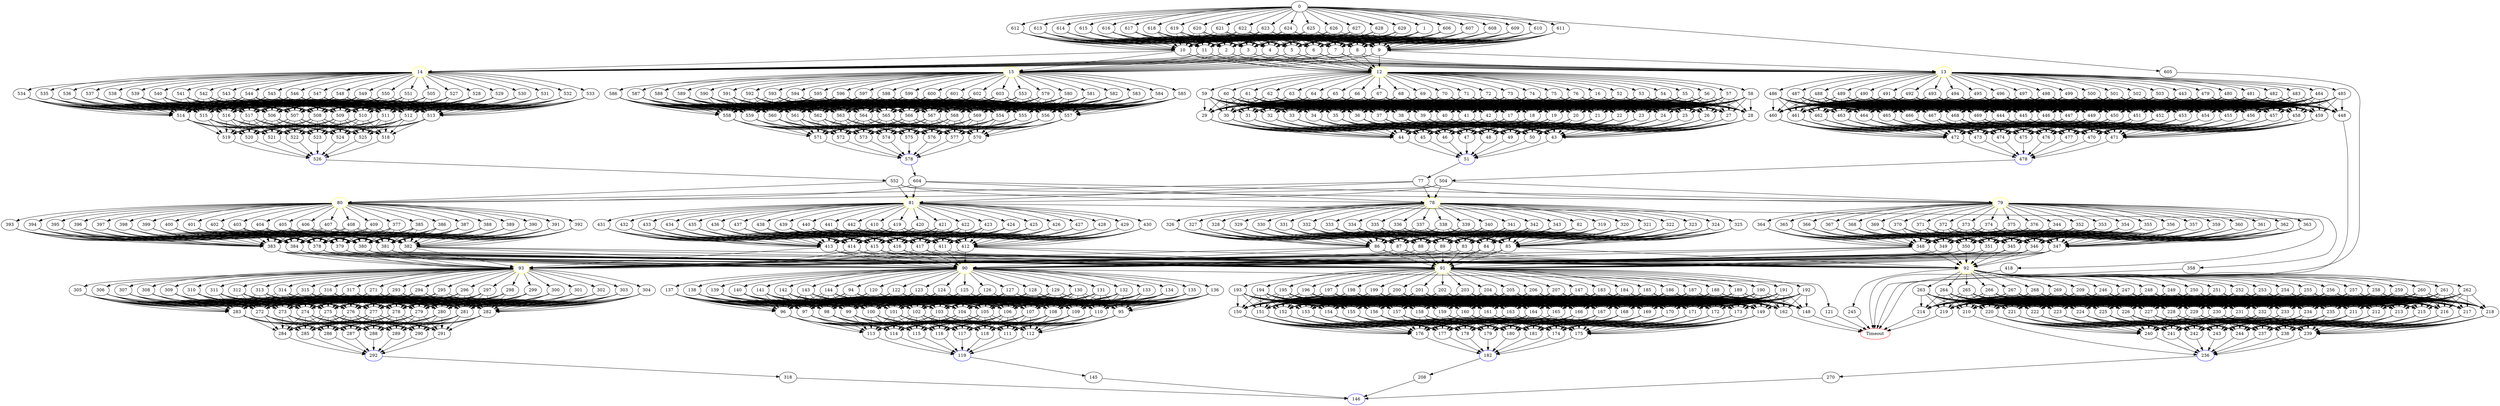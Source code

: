 digraph G {
	0 -> 1;
	0 -> 605;
	0 -> 606;
	0 -> 607;
	0 -> 608;
	0 -> 609;
	0 -> 610;
	0 -> 611;
	0 -> 612;
	0 -> 613;
	0 -> 614;
	0 -> 615;
	0 -> 616;
	0 -> 617;
	0 -> 618;
	0 -> 619;
	0 -> 620;
	0 -> 621;
	0 -> 622;
	0 -> 623;
	0 -> 624;
	0 -> 625;
	0 -> 626;
	0 -> 627;
	0 -> 628;
	0 -> 629;
	1 -> 2;
	1 -> 3;
	1 -> 4;
	1 -> 5;
	1 -> 6;
	1 -> 7;
	1 -> 8;
	1 -> 9;
	1 -> 10;
	1 -> 11;
	2 -> "12";
12 [color=yellow];
	2 -> "13";
13 [color=yellow];
	2 -> "14";
14 [color=yellow];
	2 -> "15";
15 [color=yellow];
	3 -> "12";
12 [color=yellow];
	3 -> "13";
13 [color=yellow];
	3 -> "14";
14 [color=yellow];
	3 -> "15";
15 [color=yellow];
	4 -> "12";
12 [color=yellow];
	4 -> "13";
13 [color=yellow];
	4 -> "14";
14 [color=yellow];
	4 -> "15";
15 [color=yellow];
	5 -> "12";
12 [color=yellow];
	5 -> "13";
13 [color=yellow];
	5 -> "14";
14 [color=yellow];
	5 -> "15";
15 [color=yellow];
	6 -> "12";
12 [color=yellow];
	6 -> "13";
13 [color=yellow];
	6 -> "14";
14 [color=yellow];
	6 -> "15";
15 [color=yellow];
	7 -> "12";
12 [color=yellow];
	7 -> "13";
13 [color=yellow];
	7 -> "14";
14 [color=yellow];
	7 -> "15";
15 [color=yellow];
	8 -> "12";
12 [color=yellow];
	8 -> "13";
13 [color=yellow];
	8 -> "14";
14 [color=yellow];
	8 -> "15";
15 [color=yellow];
	9 -> "12";
12 [color=yellow];
	9 -> "13";
13 [color=yellow];
	9 -> "14";
14 [color=yellow];
	9 -> "15";
15 [color=yellow];
	10 -> "12";
12 [color=yellow];
	10 -> "13";
13 [color=yellow];
	10 -> "14";
14 [color=yellow];
	10 -> "15";
15 [color=yellow];
	11 -> "12";
12 [color=yellow];
	11 -> "13";
13 [color=yellow];
	11 -> "14";
14 [color=yellow];
	11 -> "15";
15 [color=yellow];
	12 -> 16;
	12 -> 52;
	12 -> 53;
	12 -> 54;
	12 -> 55;
	12 -> 56;
	12 -> 57;
	12 -> 58;
	12 -> 59;
	12 -> 60;
	12 -> 61;
	12 -> 62;
	12 -> 63;
	12 -> 64;
	12 -> 65;
	12 -> 66;
	12 -> 67;
	12 -> 68;
	12 -> 69;
	12 -> 70;
	12 -> 71;
	12 -> 72;
	12 -> 73;
	12 -> 74;
	12 -> 75;
	12 -> 76;
	13 -> 443;
	13 -> 479;
	13 -> 480;
	13 -> 481;
	13 -> 482;
	13 -> 483;
	13 -> 484;
	13 -> 485;
	13 -> 486;
	13 -> 487;
	13 -> 488;
	13 -> 489;
	13 -> 490;
	13 -> 491;
	13 -> 492;
	13 -> 493;
	13 -> 494;
	13 -> 495;
	13 -> 496;
	13 -> 497;
	13 -> 498;
	13 -> 499;
	13 -> 500;
	13 -> 501;
	13 -> 502;
	13 -> 503;
	14 -> 505;
	14 -> 527;
	14 -> 528;
	14 -> 529;
	14 -> 530;
	14 -> 531;
	14 -> 532;
	14 -> 533;
	14 -> 534;
	14 -> 535;
	14 -> 536;
	14 -> 537;
	14 -> 538;
	14 -> 539;
	14 -> 540;
	14 -> 541;
	14 -> 542;
	14 -> 543;
	14 -> 544;
	14 -> 545;
	14 -> 546;
	14 -> 547;
	14 -> 548;
	14 -> 549;
	14 -> 550;
	14 -> 551;
	15 -> 553;
	15 -> 579;
	15 -> 580;
	15 -> 581;
	15 -> 582;
	15 -> 583;
	15 -> 584;
	15 -> 585;
	15 -> 586;
	15 -> 587;
	15 -> 588;
	15 -> 589;
	15 -> 590;
	15 -> 591;
	15 -> 592;
	15 -> 593;
	15 -> 594;
	15 -> 595;
	15 -> 596;
	15 -> 597;
	15 -> 598;
	15 -> 599;
	15 -> 600;
	15 -> 601;
	15 -> 602;
	15 -> 603;
	16 -> 17;
	16 -> 18;
	16 -> 19;
	16 -> 20;
	16 -> 21;
	16 -> 22;
	16 -> 23;
	16 -> 24;
	16 -> 25;
	16 -> 26;
	16 -> 27;
	16 -> 28;
	16 -> 29;
	16 -> 30;
	16 -> 31;
	16 -> 32;
	16 -> 33;
	16 -> 34;
	16 -> 35;
	16 -> 36;
	16 -> 37;
	16 -> 38;
	16 -> 39;
	16 -> 40;
	16 -> 41;
	16 -> 42;
	17 -> 43;
	17 -> 44;
	17 -> 45;
	17 -> 46;
	17 -> 47;
	17 -> 48;
	17 -> 49;
	17 -> 50;
	18 -> 43;
	18 -> 44;
	18 -> 45;
	18 -> 46;
	18 -> 47;
	18 -> 48;
	18 -> 49;
	18 -> 50;
	19 -> 43;
	19 -> 44;
	19 -> 45;
	19 -> 46;
	19 -> 47;
	19 -> 48;
	19 -> 49;
	19 -> 50;
	20 -> 43;
	20 -> 44;
	20 -> 45;
	20 -> 46;
	20 -> 47;
	20 -> 48;
	20 -> 49;
	20 -> 50;
	21 -> 43;
	21 -> 44;
	21 -> 45;
	21 -> 46;
	21 -> 47;
	21 -> 48;
	21 -> 49;
	21 -> 50;
	22 -> 43;
	22 -> 44;
	22 -> 45;
	22 -> 46;
	22 -> 47;
	22 -> 48;
	22 -> 49;
	22 -> 50;
	23 -> 43;
	23 -> 44;
	23 -> 45;
	23 -> 46;
	23 -> 47;
	23 -> 48;
	23 -> 49;
	23 -> 50;
	24 -> 43;
	24 -> 44;
	24 -> 45;
	24 -> 46;
	24 -> 47;
	24 -> 48;
	24 -> 49;
	24 -> 50;
	25 -> 43;
	25 -> 44;
	25 -> 45;
	25 -> 46;
	25 -> 47;
	25 -> 48;
	25 -> 49;
	25 -> 50;
	26 -> 43;
	26 -> 44;
	26 -> 45;
	26 -> 46;
	26 -> 47;
	26 -> 48;
	26 -> 49;
	26 -> 50;
	27 -> 43;
	27 -> 44;
	27 -> 45;
	27 -> 46;
	27 -> 47;
	27 -> 48;
	27 -> 49;
	27 -> 50;
	28 -> 43;
	28 -> 44;
	28 -> 45;
	28 -> 46;
	28 -> 47;
	28 -> 48;
	28 -> 49;
	28 -> 50;
	29 -> 43;
	29 -> 44;
	29 -> 45;
	29 -> 46;
	29 -> 47;
	29 -> 48;
	29 -> 49;
	29 -> 50;
	30 -> 43;
	30 -> 44;
	30 -> 45;
	30 -> 46;
	30 -> 47;
	30 -> 48;
	30 -> 49;
	30 -> 50;
	31 -> 43;
	31 -> 44;
	31 -> 45;
	31 -> 46;
	31 -> 47;
	31 -> 48;
	31 -> 49;
	31 -> 50;
	32 -> 43;
	32 -> 44;
	32 -> 45;
	32 -> 46;
	32 -> 47;
	32 -> 48;
	32 -> 49;
	32 -> 50;
	33 -> 43;
	33 -> 44;
	33 -> 45;
	33 -> 46;
	33 -> 47;
	33 -> 48;
	33 -> 49;
	33 -> 50;
	34 -> 43;
	34 -> 44;
	34 -> 45;
	34 -> 46;
	34 -> 47;
	34 -> 48;
	34 -> 49;
	34 -> 50;
	35 -> 43;
	35 -> 44;
	35 -> 45;
	35 -> 46;
	35 -> 47;
	35 -> 48;
	35 -> 49;
	35 -> 50;
	36 -> 43;
	36 -> 44;
	36 -> 45;
	36 -> 46;
	36 -> 47;
	36 -> 48;
	36 -> 49;
	36 -> 50;
	37 -> 43;
	37 -> 44;
	37 -> 45;
	37 -> 46;
	37 -> 47;
	37 -> 48;
	37 -> 49;
	37 -> 50;
	38 -> 43;
	38 -> 44;
	38 -> 45;
	38 -> 46;
	38 -> 47;
	38 -> 48;
	38 -> 49;
	38 -> 50;
	39 -> 43;
	39 -> 44;
	39 -> 45;
	39 -> 46;
	39 -> 47;
	39 -> 48;
	39 -> 49;
	39 -> 50;
	40 -> 43;
	40 -> 44;
	40 -> 45;
	40 -> 46;
	40 -> 47;
	40 -> 48;
	40 -> 49;
	40 -> 50;
	41 -> 43;
	41 -> 44;
	41 -> 45;
	41 -> 46;
	41 -> 47;
	41 -> 48;
	41 -> 49;
	41 -> 50;
	42 -> 43;
	42 -> 44;
	42 -> 45;
	42 -> 46;
	42 -> 47;
	42 -> 48;
	42 -> 49;
	42 -> 50;
	43 -> "51";
51 [color=blue];
	44 -> "51";
51 [color=blue];
	45 -> "51";
51 [color=blue];
	46 -> "51";
51 [color=blue];
	47 -> "51";
51 [color=blue];
	48 -> "51";
51 [color=blue];
	49 -> "51";
51 [color=blue];
	50 -> "51";
51 [color=blue];
	51 -> 77;
	52 -> 17;
	52 -> 18;
	52 -> 19;
	52 -> 20;
	52 -> 21;
	52 -> 22;
	52 -> 23;
	52 -> 24;
	52 -> 25;
	52 -> 26;
	52 -> 27;
	52 -> 28;
	52 -> 29;
	52 -> 30;
	52 -> 31;
	52 -> 32;
	52 -> 33;
	52 -> 34;
	52 -> 35;
	52 -> 36;
	52 -> 37;
	52 -> 38;
	52 -> 39;
	52 -> 40;
	52 -> 41;
	52 -> 42;
	53 -> 17;
	53 -> 18;
	53 -> 19;
	53 -> 20;
	53 -> 21;
	53 -> 22;
	53 -> 23;
	53 -> 24;
	53 -> 25;
	53 -> 26;
	53 -> 27;
	53 -> 28;
	53 -> 29;
	53 -> 30;
	53 -> 31;
	53 -> 32;
	53 -> 33;
	53 -> 34;
	53 -> 35;
	53 -> 36;
	53 -> 37;
	53 -> 38;
	53 -> 39;
	53 -> 40;
	53 -> 41;
	53 -> 42;
	54 -> 17;
	54 -> 18;
	54 -> 19;
	54 -> 20;
	54 -> 21;
	54 -> 22;
	54 -> 23;
	54 -> 24;
	54 -> 25;
	54 -> 26;
	54 -> 27;
	54 -> 28;
	54 -> 29;
	54 -> 30;
	54 -> 31;
	54 -> 32;
	54 -> 33;
	54 -> 34;
	54 -> 35;
	54 -> 36;
	54 -> 37;
	54 -> 38;
	54 -> 39;
	54 -> 40;
	54 -> 41;
	54 -> 42;
	55 -> 17;
	55 -> 18;
	55 -> 19;
	55 -> 20;
	55 -> 21;
	55 -> 22;
	55 -> 23;
	55 -> 24;
	55 -> 25;
	55 -> 26;
	55 -> 27;
	55 -> 28;
	55 -> 29;
	55 -> 30;
	55 -> 31;
	55 -> 32;
	55 -> 33;
	55 -> 34;
	55 -> 35;
	55 -> 36;
	55 -> 37;
	55 -> 38;
	55 -> 39;
	55 -> 40;
	55 -> 41;
	55 -> 42;
	56 -> 17;
	56 -> 18;
	56 -> 19;
	56 -> 20;
	56 -> 21;
	56 -> 22;
	56 -> 23;
	56 -> 24;
	56 -> 25;
	56 -> 26;
	56 -> 27;
	56 -> 28;
	56 -> 29;
	56 -> 30;
	56 -> 31;
	56 -> 32;
	56 -> 33;
	56 -> 34;
	56 -> 35;
	56 -> 36;
	56 -> 37;
	56 -> 38;
	56 -> 39;
	56 -> 40;
	56 -> 41;
	56 -> 42;
	57 -> 17;
	57 -> 18;
	57 -> 19;
	57 -> 20;
	57 -> 21;
	57 -> 22;
	57 -> 23;
	57 -> 24;
	57 -> 25;
	57 -> 26;
	57 -> 27;
	57 -> 28;
	57 -> 29;
	57 -> 30;
	57 -> 31;
	57 -> 32;
	57 -> 33;
	57 -> 34;
	57 -> 35;
	57 -> 36;
	57 -> 37;
	57 -> 38;
	57 -> 39;
	57 -> 40;
	57 -> 41;
	57 -> 42;
	58 -> 17;
	58 -> 18;
	58 -> 19;
	58 -> 20;
	58 -> 21;
	58 -> 22;
	58 -> 23;
	58 -> 24;
	58 -> 25;
	58 -> 26;
	58 -> 27;
	58 -> 28;
	58 -> 29;
	58 -> 30;
	58 -> 31;
	58 -> 32;
	58 -> 33;
	58 -> 34;
	58 -> 35;
	58 -> 36;
	58 -> 37;
	58 -> 38;
	58 -> 39;
	58 -> 40;
	58 -> 41;
	58 -> 42;
	59 -> 17;
	59 -> 18;
	59 -> 19;
	59 -> 20;
	59 -> 21;
	59 -> 22;
	59 -> 23;
	59 -> 24;
	59 -> 25;
	59 -> 26;
	59 -> 27;
	59 -> 28;
	59 -> 29;
	59 -> 30;
	59 -> 31;
	59 -> 32;
	59 -> 33;
	59 -> 34;
	59 -> 35;
	59 -> 36;
	59 -> 37;
	59 -> 38;
	59 -> 39;
	59 -> 40;
	59 -> 41;
	59 -> 42;
	60 -> 17;
	60 -> 18;
	60 -> 19;
	60 -> 20;
	60 -> 21;
	60 -> 22;
	60 -> 23;
	60 -> 24;
	60 -> 25;
	60 -> 26;
	60 -> 27;
	60 -> 28;
	60 -> 29;
	60 -> 30;
	60 -> 31;
	60 -> 32;
	60 -> 33;
	60 -> 34;
	60 -> 35;
	60 -> 36;
	60 -> 37;
	60 -> 38;
	60 -> 39;
	60 -> 40;
	60 -> 41;
	60 -> 42;
	61 -> 17;
	61 -> 18;
	61 -> 19;
	61 -> 20;
	61 -> 21;
	61 -> 22;
	61 -> 23;
	61 -> 24;
	61 -> 25;
	61 -> 26;
	61 -> 27;
	61 -> 28;
	61 -> 29;
	61 -> 30;
	61 -> 31;
	61 -> 32;
	61 -> 33;
	61 -> 34;
	61 -> 35;
	61 -> 36;
	61 -> 37;
	61 -> 38;
	61 -> 39;
	61 -> 40;
	61 -> 41;
	61 -> 42;
	62 -> 17;
	62 -> 18;
	62 -> 19;
	62 -> 20;
	62 -> 21;
	62 -> 22;
	62 -> 23;
	62 -> 24;
	62 -> 25;
	62 -> 26;
	62 -> 27;
	62 -> 28;
	62 -> 29;
	62 -> 30;
	62 -> 31;
	62 -> 32;
	62 -> 33;
	62 -> 34;
	62 -> 35;
	62 -> 36;
	62 -> 37;
	62 -> 38;
	62 -> 39;
	62 -> 40;
	62 -> 41;
	62 -> 42;
	63 -> 17;
	63 -> 18;
	63 -> 19;
	63 -> 20;
	63 -> 21;
	63 -> 22;
	63 -> 23;
	63 -> 24;
	63 -> 25;
	63 -> 26;
	63 -> 27;
	63 -> 28;
	63 -> 29;
	63 -> 30;
	63 -> 31;
	63 -> 32;
	63 -> 33;
	63 -> 34;
	63 -> 35;
	63 -> 36;
	63 -> 37;
	63 -> 38;
	63 -> 39;
	63 -> 40;
	63 -> 41;
	63 -> 42;
	64 -> 17;
	64 -> 18;
	64 -> 19;
	64 -> 20;
	64 -> 21;
	64 -> 22;
	64 -> 23;
	64 -> 24;
	64 -> 25;
	64 -> 26;
	64 -> 27;
	64 -> 28;
	64 -> 29;
	64 -> 30;
	64 -> 31;
	64 -> 32;
	64 -> 33;
	64 -> 34;
	64 -> 35;
	64 -> 36;
	64 -> 37;
	64 -> 38;
	64 -> 39;
	64 -> 40;
	64 -> 41;
	64 -> 42;
	65 -> 17;
	65 -> 18;
	65 -> 19;
	65 -> 20;
	65 -> 21;
	65 -> 22;
	65 -> 23;
	65 -> 24;
	65 -> 25;
	65 -> 26;
	65 -> 27;
	65 -> 28;
	65 -> 29;
	65 -> 30;
	65 -> 31;
	65 -> 32;
	65 -> 33;
	65 -> 34;
	65 -> 35;
	65 -> 36;
	65 -> 37;
	65 -> 38;
	65 -> 39;
	65 -> 40;
	65 -> 41;
	65 -> 42;
	66 -> 17;
	66 -> 18;
	66 -> 19;
	66 -> 20;
	66 -> 21;
	66 -> 22;
	66 -> 23;
	66 -> 24;
	66 -> 25;
	66 -> 26;
	66 -> 27;
	66 -> 28;
	66 -> 29;
	66 -> 30;
	66 -> 31;
	66 -> 32;
	66 -> 33;
	66 -> 34;
	66 -> 35;
	66 -> 36;
	66 -> 37;
	66 -> 38;
	66 -> 39;
	66 -> 40;
	66 -> 41;
	66 -> 42;
	67 -> 17;
	67 -> 18;
	67 -> 19;
	67 -> 20;
	67 -> 21;
	67 -> 22;
	67 -> 23;
	67 -> 24;
	67 -> 25;
	67 -> 26;
	67 -> 27;
	67 -> 28;
	67 -> 29;
	67 -> 30;
	67 -> 31;
	67 -> 32;
	67 -> 33;
	67 -> 34;
	67 -> 35;
	67 -> 36;
	67 -> 37;
	67 -> 38;
	67 -> 39;
	67 -> 40;
	67 -> 41;
	67 -> 42;
	68 -> 17;
	68 -> 18;
	68 -> 19;
	68 -> 20;
	68 -> 21;
	68 -> 22;
	68 -> 23;
	68 -> 24;
	68 -> 25;
	68 -> 26;
	68 -> 27;
	68 -> 28;
	68 -> 29;
	68 -> 30;
	68 -> 31;
	68 -> 32;
	68 -> 33;
	68 -> 34;
	68 -> 35;
	68 -> 36;
	68 -> 37;
	68 -> 38;
	68 -> 39;
	68 -> 40;
	68 -> 41;
	68 -> 42;
	69 -> 17;
	69 -> 18;
	69 -> 19;
	69 -> 20;
	69 -> 21;
	69 -> 22;
	69 -> 23;
	69 -> 24;
	69 -> 25;
	69 -> 26;
	69 -> 27;
	69 -> 28;
	69 -> 29;
	69 -> 30;
	69 -> 31;
	69 -> 32;
	69 -> 33;
	69 -> 34;
	69 -> 35;
	69 -> 36;
	69 -> 37;
	69 -> 38;
	69 -> 39;
	69 -> 40;
	69 -> 41;
	69 -> 42;
	70 -> 17;
	70 -> 18;
	70 -> 19;
	70 -> 20;
	70 -> 21;
	70 -> 22;
	70 -> 23;
	70 -> 24;
	70 -> 25;
	70 -> 26;
	70 -> 27;
	70 -> 28;
	70 -> 29;
	70 -> 30;
	70 -> 31;
	70 -> 32;
	70 -> 33;
	70 -> 34;
	70 -> 35;
	70 -> 36;
	70 -> 37;
	70 -> 38;
	70 -> 39;
	70 -> 40;
	70 -> 41;
	70 -> 42;
	71 -> 17;
	71 -> 18;
	71 -> 19;
	71 -> 20;
	71 -> 21;
	71 -> 22;
	71 -> 23;
	71 -> 24;
	71 -> 25;
	71 -> 26;
	71 -> 27;
	71 -> 28;
	71 -> 29;
	71 -> 30;
	71 -> 31;
	71 -> 32;
	71 -> 33;
	71 -> 34;
	71 -> 35;
	71 -> 36;
	71 -> 37;
	71 -> 38;
	71 -> 39;
	71 -> 40;
	71 -> 41;
	71 -> 42;
	72 -> 17;
	72 -> 18;
	72 -> 19;
	72 -> 20;
	72 -> 21;
	72 -> 22;
	72 -> 23;
	72 -> 24;
	72 -> 25;
	72 -> 26;
	72 -> 27;
	72 -> 28;
	72 -> 29;
	72 -> 30;
	72 -> 31;
	72 -> 32;
	72 -> 33;
	72 -> 34;
	72 -> 35;
	72 -> 36;
	72 -> 37;
	72 -> 38;
	72 -> 39;
	72 -> 40;
	72 -> 41;
	72 -> 42;
	73 -> 17;
	73 -> 18;
	73 -> 19;
	73 -> 20;
	73 -> 21;
	73 -> 22;
	73 -> 23;
	73 -> 24;
	73 -> 25;
	73 -> 26;
	73 -> 27;
	73 -> 28;
	73 -> 29;
	73 -> 30;
	73 -> 31;
	73 -> 32;
	73 -> 33;
	73 -> 34;
	73 -> 35;
	73 -> 36;
	73 -> 37;
	73 -> 38;
	73 -> 39;
	73 -> 40;
	73 -> 41;
	73 -> 42;
	74 -> 17;
	74 -> 18;
	74 -> 19;
	74 -> 20;
	74 -> 21;
	74 -> 22;
	74 -> 23;
	74 -> 24;
	74 -> 25;
	74 -> 26;
	74 -> 27;
	74 -> 28;
	74 -> 29;
	74 -> 30;
	74 -> 31;
	74 -> 32;
	74 -> 33;
	74 -> 34;
	74 -> 35;
	74 -> 36;
	74 -> 37;
	74 -> 38;
	74 -> 39;
	74 -> 40;
	74 -> 41;
	74 -> 42;
	75 -> 17;
	75 -> 18;
	75 -> 19;
	75 -> 20;
	75 -> 21;
	75 -> 22;
	75 -> 23;
	75 -> 24;
	75 -> 25;
	75 -> 26;
	75 -> 27;
	75 -> 28;
	75 -> 29;
	75 -> 30;
	75 -> 31;
	75 -> 32;
	75 -> 33;
	75 -> 34;
	75 -> 35;
	75 -> 36;
	75 -> 37;
	75 -> 38;
	75 -> 39;
	75 -> 40;
	75 -> 41;
	75 -> 42;
	76 -> 17;
	76 -> 18;
	76 -> 19;
	76 -> 20;
	76 -> 21;
	76 -> 22;
	76 -> 23;
	76 -> 24;
	76 -> 25;
	76 -> 26;
	76 -> 27;
	76 -> 28;
	76 -> 29;
	76 -> 30;
	76 -> 31;
	76 -> 32;
	76 -> 33;
	76 -> 34;
	76 -> 35;
	76 -> 36;
	76 -> 37;
	76 -> 38;
	76 -> 39;
	76 -> 40;
	76 -> 41;
	76 -> 42;
	77 -> "78";
78 [color=yellow];
	77 -> "79";
79 [color=yellow];
	77 -> "80";
80 [color=yellow];
	77 -> "81";
81 [color=yellow];
	78 -> 82;
	78 -> 319;
	78 -> 320;
	78 -> 321;
	78 -> 322;
	78 -> 323;
	78 -> 324;
	78 -> 325;
	78 -> 326;
	78 -> 327;
	78 -> 328;
	78 -> 329;
	78 -> 330;
	78 -> 331;
	78 -> 332;
	78 -> 333;
	78 -> 334;
	78 -> 335;
	78 -> 336;
	78 -> 337;
	78 -> 338;
	78 -> 339;
	78 -> 340;
	78 -> 341;
	78 -> 342;
	78 -> 343;
	79 -> 344;
	79 -> 352;
	79 -> 353;
	79 -> 354;
	79 -> 355;
	79 -> 356;
	79 -> 357;
	79 -> 358;
	79 -> 359;
	79 -> 360;
	79 -> 361;
	79 -> 362;
	79 -> 363;
	79 -> 364;
	79 -> 365;
	79 -> 366;
	79 -> 367;
	79 -> 368;
	79 -> 369;
	79 -> 370;
	79 -> 371;
	79 -> 372;
	79 -> 373;
	79 -> 374;
	79 -> 375;
	79 -> 376;
	80 -> 377;
	80 -> 385;
	80 -> 386;
	80 -> 387;
	80 -> 388;
	80 -> 389;
	80 -> 390;
	80 -> 391;
	80 -> 392;
	80 -> 393;
	80 -> 394;
	80 -> 395;
	80 -> 396;
	80 -> 397;
	80 -> 398;
	80 -> 399;
	80 -> 400;
	80 -> 401;
	80 -> 402;
	80 -> 403;
	80 -> 404;
	80 -> 405;
	80 -> 406;
	80 -> 407;
	80 -> 408;
	80 -> 409;
	81 -> 410;
	81 -> 418;
	81 -> 419;
	81 -> 420;
	81 -> 421;
	81 -> 422;
	81 -> 423;
	81 -> 424;
	81 -> 425;
	81 -> 426;
	81 -> 427;
	81 -> 428;
	81 -> 429;
	81 -> 430;
	81 -> 431;
	81 -> 432;
	81 -> 433;
	81 -> 434;
	81 -> 435;
	81 -> 436;
	81 -> 437;
	81 -> 438;
	81 -> 439;
	81 -> 440;
	81 -> 441;
	81 -> 442;
	82 -> 83;
	82 -> 84;
	82 -> 85;
	82 -> 86;
	82 -> 87;
	82 -> 88;
	82 -> 89;
	83 -> "90";
90 [color=yellow];
	83 -> "91";
91 [color=yellow];
	83 -> "92";
92 [color=yellow];
	83 -> "93";
93 [color=yellow];
	84 -> "90";
90 [color=yellow];
	84 -> "91";
91 [color=yellow];
	84 -> "92";
92 [color=yellow];
	84 -> "93";
93 [color=yellow];
	85 -> "90";
90 [color=yellow];
	85 -> "91";
91 [color=yellow];
	85 -> "92";
92 [color=yellow];
	85 -> "93";
93 [color=yellow];
	86 -> "90";
90 [color=yellow];
	86 -> "91";
91 [color=yellow];
	86 -> "92";
92 [color=yellow];
	86 -> "93";
93 [color=yellow];
	87 -> "90";
90 [color=yellow];
	87 -> "91";
91 [color=yellow];
	87 -> "92";
92 [color=yellow];
	87 -> "93";
93 [color=yellow];
	88 -> "90";
90 [color=yellow];
	88 -> "91";
91 [color=yellow];
	88 -> "92";
92 [color=yellow];
	88 -> "93";
93 [color=yellow];
	89 -> "90";
90 [color=yellow];
	89 -> "91";
91 [color=yellow];
	89 -> "92";
92 [color=yellow];
	89 -> "93";
93 [color=yellow];
	90 -> 94;
	90 -> 120;
	90 -> 121;
	90 -> 122;
	90 -> 123;
	90 -> 124;
	90 -> 125;
	90 -> 126;
	90 -> 127;
	90 -> 128;
	90 -> 129;
	90 -> 130;
	90 -> 131;
	90 -> 132;
	90 -> 133;
	90 -> 134;
	90 -> 135;
	90 -> 136;
	90 -> 137;
	90 -> 138;
	90 -> 139;
	90 -> 140;
	90 -> 141;
	90 -> 142;
	90 -> 143;
	90 -> 144;
	91 -> 147;
	91 -> 183;
	91 -> 184;
	91 -> 185;
	91 -> 186;
	91 -> 187;
	91 -> 188;
	91 -> 189;
	91 -> 190;
	91 -> 191;
	91 -> 192;
	91 -> 193;
	91 -> 194;
	91 -> 195;
	91 -> 196;
	91 -> 197;
	91 -> 198;
	91 -> 199;
	91 -> 200;
	91 -> 201;
	91 -> 202;
	91 -> 203;
	91 -> 204;
	91 -> 205;
	91 -> 206;
	91 -> 207;
	92 -> 209;
	92 -> 245;
	92 -> 246;
	92 -> 247;
	92 -> 248;
	92 -> 249;
	92 -> 250;
	92 -> 251;
	92 -> 252;
	92 -> 253;
	92 -> 254;
	92 -> 255;
	92 -> 256;
	92 -> 257;
	92 -> 258;
	92 -> 259;
	92 -> 260;
	92 -> 261;
	92 -> 262;
	92 -> 263;
	92 -> 264;
	92 -> 265;
	92 -> 266;
	92 -> 267;
	92 -> 268;
	92 -> 269;
	93 -> 271;
	93 -> 293;
	93 -> 294;
	93 -> 295;
	93 -> 296;
	93 -> 297;
	93 -> 298;
	93 -> 299;
	93 -> 300;
	93 -> 301;
	93 -> 302;
	93 -> 303;
	93 -> 304;
	93 -> 305;
	93 -> 306;
	93 -> 307;
	93 -> 308;
	93 -> 309;
	93 -> 310;
	93 -> 311;
	93 -> 312;
	93 -> 313;
	93 -> 314;
	93 -> 315;
	93 -> 316;
	93 -> 317;
	94 -> 95;
	94 -> 96;
	94 -> 97;
	94 -> 98;
	94 -> 99;
	94 -> 100;
	94 -> 101;
	94 -> 102;
	94 -> 103;
	94 -> 104;
	94 -> 105;
	94 -> 106;
	94 -> 107;
	94 -> 108;
	94 -> 109;
	94 -> 110;
	95 -> 111;
	95 -> 112;
	95 -> 113;
	95 -> 114;
	95 -> 115;
	95 -> 116;
	95 -> 117;
	95 -> 118;
	96 -> 111;
	96 -> 112;
	96 -> 113;
	96 -> 114;
	96 -> 115;
	96 -> 116;
	96 -> 117;
	96 -> 118;
	97 -> 111;
	97 -> 112;
	97 -> 113;
	97 -> 114;
	97 -> 115;
	97 -> 116;
	97 -> 117;
	97 -> 118;
	98 -> 111;
	98 -> 112;
	98 -> 113;
	98 -> 114;
	98 -> 115;
	98 -> 116;
	98 -> 117;
	98 -> 118;
	99 -> 111;
	99 -> 112;
	99 -> 113;
	99 -> 114;
	99 -> 115;
	99 -> 116;
	99 -> 117;
	99 -> 118;
	100 -> 111;
	100 -> 112;
	100 -> 113;
	100 -> 114;
	100 -> 115;
	100 -> 116;
	100 -> 117;
	100 -> 118;
	101 -> 111;
	101 -> 112;
	101 -> 113;
	101 -> 114;
	101 -> 115;
	101 -> 116;
	101 -> 117;
	101 -> 118;
	102 -> 111;
	102 -> 112;
	102 -> 113;
	102 -> 114;
	102 -> 115;
	102 -> 116;
	102 -> 117;
	102 -> 118;
	103 -> 111;
	103 -> 112;
	103 -> 113;
	103 -> 114;
	103 -> 115;
	103 -> 116;
	103 -> 117;
	103 -> 118;
	104 -> 111;
	104 -> 112;
	104 -> 113;
	104 -> 114;
	104 -> 115;
	104 -> 116;
	104 -> 117;
	104 -> 118;
	105 -> 111;
	105 -> 112;
	105 -> 113;
	105 -> 114;
	105 -> 115;
	105 -> 116;
	105 -> 117;
	105 -> 118;
	106 -> 111;
	106 -> 112;
	106 -> 113;
	106 -> 114;
	106 -> 115;
	106 -> 116;
	106 -> 117;
	106 -> 118;
	107 -> 111;
	107 -> 112;
	107 -> 113;
	107 -> 114;
	107 -> 115;
	107 -> 116;
	107 -> 117;
	107 -> 118;
	108 -> 111;
	108 -> 112;
	108 -> 113;
	108 -> 114;
	108 -> 115;
	108 -> 116;
	108 -> 117;
	108 -> 118;
	109 -> 111;
	109 -> 112;
	109 -> 113;
	109 -> 114;
	109 -> 115;
	109 -> 116;
	109 -> 117;
	109 -> 118;
	110 -> 111;
	110 -> 112;
	110 -> 113;
	110 -> 114;
	110 -> 115;
	110 -> 116;
	110 -> 117;
	110 -> 118;
	111 -> "119";
119 [color=blue];
	112 -> "119";
119 [color=blue];
	113 -> "119";
119 [color=blue];
	114 -> "119";
119 [color=blue];
	115 -> "119";
119 [color=blue];
	116 -> "119";
119 [color=blue];
	117 -> "119";
119 [color=blue];
	118 -> "119";
119 [color=blue];
	119 -> 145;
	120 -> 95;
	120 -> 96;
	120 -> 97;
	120 -> 98;
	120 -> 99;
	120 -> 100;
	120 -> 101;
	120 -> 102;
	120 -> 103;
	120 -> 104;
	120 -> 105;
	120 -> 106;
	120 -> 107;
	120 -> 108;
	120 -> 109;
	120 -> 110;
	121 -> "Timeout";
Timeout [color=red];
	122 -> 95;
	122 -> 96;
	122 -> 97;
	122 -> 98;
	122 -> 99;
	122 -> 100;
	122 -> 101;
	122 -> 102;
	122 -> 103;
	122 -> 104;
	122 -> 105;
	122 -> 106;
	122 -> 107;
	122 -> 108;
	122 -> 109;
	122 -> 110;
	123 -> 95;
	123 -> 96;
	123 -> 97;
	123 -> 98;
	123 -> 99;
	123 -> 100;
	123 -> 101;
	123 -> 102;
	123 -> 103;
	123 -> 104;
	123 -> 105;
	123 -> 106;
	123 -> 107;
	123 -> 108;
	123 -> 109;
	123 -> 110;
	124 -> 95;
	124 -> 96;
	124 -> 97;
	124 -> 98;
	124 -> 99;
	124 -> 100;
	124 -> 101;
	124 -> 102;
	124 -> 103;
	124 -> 104;
	124 -> 105;
	124 -> 106;
	124 -> 107;
	124 -> 108;
	124 -> 109;
	124 -> 110;
	125 -> 95;
	125 -> 96;
	125 -> 97;
	125 -> 98;
	125 -> 99;
	125 -> 100;
	125 -> 101;
	125 -> 102;
	125 -> 103;
	125 -> 104;
	125 -> 105;
	125 -> 106;
	125 -> 107;
	125 -> 108;
	125 -> 109;
	125 -> 110;
	126 -> 95;
	126 -> 96;
	126 -> 97;
	126 -> 98;
	126 -> 99;
	126 -> 100;
	126 -> 101;
	126 -> 102;
	126 -> 103;
	126 -> 104;
	126 -> 105;
	126 -> 106;
	126 -> 107;
	126 -> 108;
	126 -> 109;
	126 -> 110;
	127 -> 95;
	127 -> 96;
	127 -> 97;
	127 -> 98;
	127 -> 99;
	127 -> 100;
	127 -> 101;
	127 -> 102;
	127 -> 103;
	127 -> 104;
	127 -> 105;
	127 -> 106;
	127 -> 107;
	127 -> 108;
	127 -> 109;
	127 -> 110;
	128 -> 95;
	128 -> 96;
	128 -> 97;
	128 -> 98;
	128 -> 99;
	128 -> 100;
	128 -> 101;
	128 -> 102;
	128 -> 103;
	128 -> 104;
	128 -> 105;
	128 -> 106;
	128 -> 107;
	128 -> 108;
	128 -> 109;
	128 -> 110;
	129 -> 95;
	129 -> 96;
	129 -> 97;
	129 -> 98;
	129 -> 99;
	129 -> 100;
	129 -> 101;
	129 -> 102;
	129 -> 103;
	129 -> 104;
	129 -> 105;
	129 -> 106;
	129 -> 107;
	129 -> 108;
	129 -> 109;
	129 -> 110;
	130 -> 95;
	130 -> 96;
	130 -> 97;
	130 -> 98;
	130 -> 99;
	130 -> 100;
	130 -> 101;
	130 -> 102;
	130 -> 103;
	130 -> 104;
	130 -> 105;
	130 -> 106;
	130 -> 107;
	130 -> 108;
	130 -> 109;
	130 -> 110;
	131 -> 95;
	131 -> 96;
	131 -> 97;
	131 -> 98;
	131 -> 99;
	131 -> 100;
	131 -> 101;
	131 -> 102;
	131 -> 103;
	131 -> 104;
	131 -> 105;
	131 -> 106;
	131 -> 107;
	131 -> 108;
	131 -> 109;
	131 -> 110;
	132 -> 95;
	132 -> 96;
	132 -> 97;
	132 -> 98;
	132 -> 99;
	132 -> 100;
	132 -> 101;
	132 -> 102;
	132 -> 103;
	132 -> 104;
	132 -> 105;
	132 -> 106;
	132 -> 107;
	132 -> 108;
	132 -> 109;
	132 -> 110;
	133 -> 95;
	133 -> 96;
	133 -> 97;
	133 -> 98;
	133 -> 99;
	133 -> 100;
	133 -> 101;
	133 -> 102;
	133 -> 103;
	133 -> 104;
	133 -> 105;
	133 -> 106;
	133 -> 107;
	133 -> 108;
	133 -> 109;
	133 -> 110;
	134 -> 95;
	134 -> 96;
	134 -> 97;
	134 -> 98;
	134 -> 99;
	134 -> 100;
	134 -> 101;
	134 -> 102;
	134 -> 103;
	134 -> 104;
	134 -> 105;
	134 -> 106;
	134 -> 107;
	134 -> 108;
	134 -> 109;
	134 -> 110;
	135 -> 95;
	135 -> 96;
	135 -> 97;
	135 -> 98;
	135 -> 99;
	135 -> 100;
	135 -> 101;
	135 -> 102;
	135 -> 103;
	135 -> 104;
	135 -> 105;
	135 -> 106;
	135 -> 107;
	135 -> 108;
	135 -> 109;
	135 -> 110;
	136 -> 95;
	136 -> 96;
	136 -> 97;
	136 -> 98;
	136 -> 99;
	136 -> 100;
	136 -> 101;
	136 -> 102;
	136 -> 103;
	136 -> 104;
	136 -> 105;
	136 -> 106;
	136 -> 107;
	136 -> 108;
	136 -> 109;
	136 -> 110;
	137 -> 95;
	137 -> 96;
	137 -> 97;
	137 -> 98;
	137 -> 99;
	137 -> 100;
	137 -> 101;
	137 -> 102;
	137 -> 103;
	137 -> 104;
	137 -> 105;
	137 -> 106;
	137 -> 107;
	137 -> 108;
	137 -> 109;
	137 -> 110;
	138 -> 95;
	138 -> 96;
	138 -> 97;
	138 -> 98;
	138 -> 99;
	138 -> 100;
	138 -> 101;
	138 -> 102;
	138 -> 103;
	138 -> 104;
	138 -> 105;
	138 -> 106;
	138 -> 107;
	138 -> 108;
	138 -> 109;
	138 -> 110;
	139 -> 95;
	139 -> 96;
	139 -> 97;
	139 -> 98;
	139 -> 99;
	139 -> 100;
	139 -> 101;
	139 -> 102;
	139 -> 103;
	139 -> 104;
	139 -> 105;
	139 -> 106;
	139 -> 107;
	139 -> 108;
	139 -> 109;
	139 -> 110;
	140 -> 95;
	140 -> 96;
	140 -> 97;
	140 -> 98;
	140 -> 99;
	140 -> 100;
	140 -> 101;
	140 -> 102;
	140 -> 103;
	140 -> 104;
	140 -> 105;
	140 -> 106;
	140 -> 107;
	140 -> 108;
	140 -> 109;
	140 -> 110;
	141 -> 95;
	141 -> 96;
	141 -> 97;
	141 -> 98;
	141 -> 99;
	141 -> 100;
	141 -> 101;
	141 -> 102;
	141 -> 103;
	141 -> 104;
	141 -> 105;
	141 -> 106;
	141 -> 107;
	141 -> 108;
	141 -> 109;
	141 -> 110;
	142 -> 95;
	142 -> 96;
	142 -> 97;
	142 -> 98;
	142 -> 99;
	142 -> 100;
	142 -> 101;
	142 -> 102;
	142 -> 103;
	142 -> 104;
	142 -> 105;
	142 -> 106;
	142 -> 107;
	142 -> 108;
	142 -> 109;
	142 -> 110;
	143 -> 95;
	143 -> 96;
	143 -> 97;
	143 -> 98;
	143 -> 99;
	143 -> 100;
	143 -> 101;
	143 -> 102;
	143 -> 103;
	143 -> 104;
	143 -> 105;
	143 -> 106;
	143 -> 107;
	143 -> 108;
	143 -> 109;
	143 -> 110;
	144 -> 95;
	144 -> 96;
	144 -> 97;
	144 -> 98;
	144 -> 99;
	144 -> 100;
	144 -> 101;
	144 -> 102;
	144 -> 103;
	144 -> 104;
	144 -> 105;
	144 -> 106;
	144 -> 107;
	144 -> 108;
	144 -> 109;
	144 -> 110;
	145 -> "146";
146 [color=blue];
	147 -> 148;
	147 -> 149;
	147 -> 150;
	147 -> 151;
	147 -> 152;
	147 -> 153;
	147 -> 154;
	147 -> 155;
	147 -> 156;
	147 -> 157;
	147 -> 158;
	147 -> 159;
	147 -> 160;
	147 -> 161;
	147 -> 162;
	147 -> 163;
	147 -> 164;
	147 -> 165;
	147 -> 166;
	147 -> 167;
	147 -> 168;
	147 -> 169;
	147 -> 170;
	147 -> 171;
	147 -> 172;
	147 -> 173;
	148 -> "Timeout";
Timeout [color=red];
	149 -> 174;
	149 -> 175;
	149 -> 176;
	149 -> 177;
	149 -> 178;
	149 -> 179;
	149 -> 180;
	149 -> 181;
	150 -> 174;
	150 -> 175;
	150 -> 176;
	150 -> 177;
	150 -> 178;
	150 -> 179;
	150 -> 180;
	150 -> 181;
	151 -> 174;
	151 -> 175;
	151 -> 176;
	151 -> 177;
	151 -> 178;
	151 -> 179;
	151 -> 180;
	151 -> 181;
	152 -> 174;
	152 -> 175;
	152 -> 176;
	152 -> 177;
	152 -> 178;
	152 -> 179;
	152 -> 180;
	152 -> 181;
	153 -> 174;
	153 -> 175;
	153 -> 176;
	153 -> 177;
	153 -> 178;
	153 -> 179;
	153 -> 180;
	153 -> 181;
	154 -> 174;
	154 -> 175;
	154 -> 176;
	154 -> 177;
	154 -> 178;
	154 -> 179;
	154 -> 180;
	154 -> 181;
	155 -> 174;
	155 -> 175;
	155 -> 176;
	155 -> 177;
	155 -> 178;
	155 -> 179;
	155 -> 180;
	155 -> 181;
	156 -> 174;
	156 -> 175;
	156 -> 176;
	156 -> 177;
	156 -> 178;
	156 -> 179;
	156 -> 180;
	156 -> 181;
	157 -> 174;
	157 -> 175;
	157 -> 176;
	157 -> 177;
	157 -> 178;
	157 -> 179;
	157 -> 180;
	157 -> 181;
	158 -> 174;
	158 -> 175;
	158 -> 176;
	158 -> 177;
	158 -> 178;
	158 -> 179;
	158 -> 180;
	158 -> 181;
	159 -> 174;
	159 -> 175;
	159 -> 176;
	159 -> 177;
	159 -> 178;
	159 -> 179;
	159 -> 180;
	159 -> 181;
	160 -> 174;
	160 -> 175;
	160 -> 176;
	160 -> 177;
	160 -> 178;
	160 -> 179;
	160 -> 180;
	160 -> 181;
	161 -> 174;
	161 -> 175;
	161 -> 176;
	161 -> 177;
	161 -> 178;
	161 -> 179;
	161 -> 180;
	161 -> 181;
	162 -> "Timeout";
Timeout [color=red];
	163 -> 174;
	163 -> 175;
	163 -> 176;
	163 -> 177;
	163 -> 178;
	163 -> 179;
	163 -> 180;
	163 -> 181;
	164 -> 174;
	164 -> 175;
	164 -> 176;
	164 -> 177;
	164 -> 178;
	164 -> 179;
	164 -> 180;
	164 -> 181;
	165 -> 174;
	165 -> 175;
	165 -> 176;
	165 -> 177;
	165 -> 178;
	165 -> 179;
	165 -> 180;
	165 -> 181;
	166 -> 174;
	166 -> 175;
	166 -> 176;
	166 -> 177;
	166 -> 178;
	166 -> 179;
	166 -> 180;
	166 -> 181;
	167 -> 174;
	167 -> 175;
	167 -> 176;
	167 -> 177;
	167 -> 178;
	167 -> 179;
	167 -> 180;
	167 -> 181;
	168 -> 174;
	168 -> 175;
	168 -> 176;
	168 -> 177;
	168 -> 178;
	168 -> 179;
	168 -> 180;
	168 -> 181;
	169 -> 174;
	169 -> 175;
	169 -> 176;
	169 -> 177;
	169 -> 178;
	169 -> 179;
	169 -> 180;
	169 -> 181;
	170 -> 174;
	170 -> 175;
	170 -> 176;
	170 -> 177;
	170 -> 178;
	170 -> 179;
	170 -> 180;
	170 -> 181;
	171 -> 174;
	171 -> 175;
	171 -> 176;
	171 -> 177;
	171 -> 178;
	171 -> 179;
	171 -> 180;
	171 -> 181;
	172 -> 174;
	172 -> 175;
	172 -> 176;
	172 -> 177;
	172 -> 178;
	172 -> 179;
	172 -> 180;
	172 -> 181;
	173 -> 174;
	173 -> 175;
	173 -> 176;
	173 -> 177;
	173 -> 178;
	173 -> 179;
	173 -> 180;
	173 -> 181;
	174 -> "182";
182 [color=blue];
	175 -> "182";
182 [color=blue];
	176 -> "182";
182 [color=blue];
	177 -> "182";
182 [color=blue];
	178 -> "182";
182 [color=blue];
	179 -> "182";
182 [color=blue];
	180 -> "182";
182 [color=blue];
	181 -> "182";
182 [color=blue];
	182 -> 208;
	183 -> 148;
	183 -> 149;
	183 -> 150;
	183 -> 151;
	183 -> 152;
	183 -> 153;
	183 -> 154;
	183 -> 155;
	183 -> 156;
	183 -> 157;
	183 -> 158;
	183 -> 159;
	183 -> 160;
	183 -> 161;
	183 -> 162;
	183 -> 163;
	183 -> 164;
	183 -> 165;
	183 -> 166;
	183 -> 167;
	183 -> 168;
	183 -> 169;
	183 -> 170;
	183 -> 171;
	183 -> 172;
	183 -> 173;
	184 -> 148;
	184 -> 149;
	184 -> 150;
	184 -> 151;
	184 -> 152;
	184 -> 153;
	184 -> 154;
	184 -> 155;
	184 -> 156;
	184 -> 157;
	184 -> 158;
	184 -> 159;
	184 -> 160;
	184 -> 161;
	184 -> 162;
	184 -> 163;
	184 -> 164;
	184 -> 165;
	184 -> 166;
	184 -> 167;
	184 -> 168;
	184 -> 169;
	184 -> 170;
	184 -> 171;
	184 -> 172;
	184 -> 173;
	185 -> 148;
	185 -> 149;
	185 -> 150;
	185 -> 151;
	185 -> 152;
	185 -> 153;
	185 -> 154;
	185 -> 155;
	185 -> 156;
	185 -> 157;
	185 -> 158;
	185 -> 159;
	185 -> 160;
	185 -> 161;
	185 -> 162;
	185 -> 163;
	185 -> 164;
	185 -> 165;
	185 -> 166;
	185 -> 167;
	185 -> 168;
	185 -> 169;
	185 -> 170;
	185 -> 171;
	185 -> 172;
	185 -> 173;
	186 -> 148;
	186 -> 149;
	186 -> 150;
	186 -> 151;
	186 -> 152;
	186 -> 153;
	186 -> 154;
	186 -> 155;
	186 -> 156;
	186 -> 157;
	186 -> 158;
	186 -> 159;
	186 -> 160;
	186 -> 161;
	186 -> 162;
	186 -> 163;
	186 -> 164;
	186 -> 165;
	186 -> 166;
	186 -> 167;
	186 -> 168;
	186 -> 169;
	186 -> 170;
	186 -> 171;
	186 -> 172;
	186 -> 173;
	187 -> 148;
	187 -> 149;
	187 -> 150;
	187 -> 151;
	187 -> 152;
	187 -> 153;
	187 -> 154;
	187 -> 155;
	187 -> 156;
	187 -> 157;
	187 -> 158;
	187 -> 159;
	187 -> 160;
	187 -> 161;
	187 -> 162;
	187 -> 163;
	187 -> 164;
	187 -> 165;
	187 -> 166;
	187 -> 167;
	187 -> 168;
	187 -> 169;
	187 -> 170;
	187 -> 171;
	187 -> 172;
	187 -> 173;
	188 -> 148;
	188 -> 149;
	188 -> 150;
	188 -> 151;
	188 -> 152;
	188 -> 153;
	188 -> 154;
	188 -> 155;
	188 -> 156;
	188 -> 157;
	188 -> 158;
	188 -> 159;
	188 -> 160;
	188 -> 161;
	188 -> 162;
	188 -> 163;
	188 -> 164;
	188 -> 165;
	188 -> 166;
	188 -> 167;
	188 -> 168;
	188 -> 169;
	188 -> 170;
	188 -> 171;
	188 -> 172;
	188 -> 173;
	189 -> 148;
	189 -> 149;
	189 -> 150;
	189 -> 151;
	189 -> 152;
	189 -> 153;
	189 -> 154;
	189 -> 155;
	189 -> 156;
	189 -> 157;
	189 -> 158;
	189 -> 159;
	189 -> 160;
	189 -> 161;
	189 -> 162;
	189 -> 163;
	189 -> 164;
	189 -> 165;
	189 -> 166;
	189 -> 167;
	189 -> 168;
	189 -> 169;
	189 -> 170;
	189 -> 171;
	189 -> 172;
	189 -> 173;
	190 -> 148;
	190 -> 149;
	190 -> 150;
	190 -> 151;
	190 -> 152;
	190 -> 153;
	190 -> 154;
	190 -> 155;
	190 -> 156;
	190 -> 157;
	190 -> 158;
	190 -> 159;
	190 -> 160;
	190 -> 161;
	190 -> 162;
	190 -> 163;
	190 -> 164;
	190 -> 165;
	190 -> 166;
	190 -> 167;
	190 -> 168;
	190 -> 169;
	190 -> 170;
	190 -> 171;
	190 -> 172;
	190 -> 173;
	191 -> 148;
	191 -> 149;
	191 -> 150;
	191 -> 151;
	191 -> 152;
	191 -> 153;
	191 -> 154;
	191 -> 155;
	191 -> 156;
	191 -> 157;
	191 -> 158;
	191 -> 159;
	191 -> 160;
	191 -> 161;
	191 -> 162;
	191 -> 163;
	191 -> 164;
	191 -> 165;
	191 -> 166;
	191 -> 167;
	191 -> 168;
	191 -> 169;
	191 -> 170;
	191 -> 171;
	191 -> 172;
	191 -> 173;
	192 -> 148;
	192 -> 149;
	192 -> 150;
	192 -> 151;
	192 -> 152;
	192 -> 153;
	192 -> 154;
	192 -> 155;
	192 -> 156;
	192 -> 157;
	192 -> 158;
	192 -> 159;
	192 -> 160;
	192 -> 161;
	192 -> 162;
	192 -> 163;
	192 -> 164;
	192 -> 165;
	192 -> 166;
	192 -> 167;
	192 -> 168;
	192 -> 169;
	192 -> 170;
	192 -> 171;
	192 -> 172;
	192 -> 173;
	193 -> 148;
	193 -> 149;
	193 -> 150;
	193 -> 151;
	193 -> 152;
	193 -> 153;
	193 -> 154;
	193 -> 155;
	193 -> 156;
	193 -> 157;
	193 -> 158;
	193 -> 159;
	193 -> 160;
	193 -> 161;
	193 -> 162;
	193 -> 163;
	193 -> 164;
	193 -> 165;
	193 -> 166;
	193 -> 167;
	193 -> 168;
	193 -> 169;
	193 -> 170;
	193 -> 171;
	193 -> 172;
	193 -> 173;
	194 -> 148;
	194 -> 149;
	194 -> 150;
	194 -> 151;
	194 -> 152;
	194 -> 153;
	194 -> 154;
	194 -> 155;
	194 -> 156;
	194 -> 157;
	194 -> 158;
	194 -> 159;
	194 -> 160;
	194 -> 161;
	194 -> 162;
	194 -> 163;
	194 -> 164;
	194 -> 165;
	194 -> 166;
	194 -> 167;
	194 -> 168;
	194 -> 169;
	194 -> 170;
	194 -> 171;
	194 -> 172;
	194 -> 173;
	195 -> 148;
	195 -> 149;
	195 -> 150;
	195 -> 151;
	195 -> 152;
	195 -> 153;
	195 -> 154;
	195 -> 155;
	195 -> 156;
	195 -> 157;
	195 -> 158;
	195 -> 159;
	195 -> 160;
	195 -> 161;
	195 -> 162;
	195 -> 163;
	195 -> 164;
	195 -> 165;
	195 -> 166;
	195 -> 167;
	195 -> 168;
	195 -> 169;
	195 -> 170;
	195 -> 171;
	195 -> 172;
	195 -> 173;
	196 -> 148;
	196 -> 149;
	196 -> 150;
	196 -> 151;
	196 -> 152;
	196 -> 153;
	196 -> 154;
	196 -> 155;
	196 -> 156;
	196 -> 157;
	196 -> 158;
	196 -> 159;
	196 -> 160;
	196 -> 161;
	196 -> 162;
	196 -> 163;
	196 -> 164;
	196 -> 165;
	196 -> 166;
	196 -> 167;
	196 -> 168;
	196 -> 169;
	196 -> 170;
	196 -> 171;
	196 -> 172;
	196 -> 173;
	197 -> 148;
	197 -> 149;
	197 -> 150;
	197 -> 151;
	197 -> 152;
	197 -> 153;
	197 -> 154;
	197 -> 155;
	197 -> 156;
	197 -> 157;
	197 -> 158;
	197 -> 159;
	197 -> 160;
	197 -> 161;
	197 -> 162;
	197 -> 163;
	197 -> 164;
	197 -> 165;
	197 -> 166;
	197 -> 167;
	197 -> 168;
	197 -> 169;
	197 -> 170;
	197 -> 171;
	197 -> 172;
	197 -> 173;
	198 -> 148;
	198 -> 149;
	198 -> 150;
	198 -> 151;
	198 -> 152;
	198 -> 153;
	198 -> 154;
	198 -> 155;
	198 -> 156;
	198 -> 157;
	198 -> 158;
	198 -> 159;
	198 -> 160;
	198 -> 161;
	198 -> 162;
	198 -> 163;
	198 -> 164;
	198 -> 165;
	198 -> 166;
	198 -> 167;
	198 -> 168;
	198 -> 169;
	198 -> 170;
	198 -> 171;
	198 -> 172;
	198 -> 173;
	199 -> 148;
	199 -> 149;
	199 -> 150;
	199 -> 151;
	199 -> 152;
	199 -> 153;
	199 -> 154;
	199 -> 155;
	199 -> 156;
	199 -> 157;
	199 -> 158;
	199 -> 159;
	199 -> 160;
	199 -> 161;
	199 -> 162;
	199 -> 163;
	199 -> 164;
	199 -> 165;
	199 -> 166;
	199 -> 167;
	199 -> 168;
	199 -> 169;
	199 -> 170;
	199 -> 171;
	199 -> 172;
	199 -> 173;
	200 -> 148;
	200 -> 149;
	200 -> 150;
	200 -> 151;
	200 -> 152;
	200 -> 153;
	200 -> 154;
	200 -> 155;
	200 -> 156;
	200 -> 157;
	200 -> 158;
	200 -> 159;
	200 -> 160;
	200 -> 161;
	200 -> 162;
	200 -> 163;
	200 -> 164;
	200 -> 165;
	200 -> 166;
	200 -> 167;
	200 -> 168;
	200 -> 169;
	200 -> 170;
	200 -> 171;
	200 -> 172;
	200 -> 173;
	201 -> 148;
	201 -> 149;
	201 -> 150;
	201 -> 151;
	201 -> 152;
	201 -> 153;
	201 -> 154;
	201 -> 155;
	201 -> 156;
	201 -> 157;
	201 -> 158;
	201 -> 159;
	201 -> 160;
	201 -> 161;
	201 -> 162;
	201 -> 163;
	201 -> 164;
	201 -> 165;
	201 -> 166;
	201 -> 167;
	201 -> 168;
	201 -> 169;
	201 -> 170;
	201 -> 171;
	201 -> 172;
	201 -> 173;
	202 -> 148;
	202 -> 149;
	202 -> 150;
	202 -> 151;
	202 -> 152;
	202 -> 153;
	202 -> 154;
	202 -> 155;
	202 -> 156;
	202 -> 157;
	202 -> 158;
	202 -> 159;
	202 -> 160;
	202 -> 161;
	202 -> 162;
	202 -> 163;
	202 -> 164;
	202 -> 165;
	202 -> 166;
	202 -> 167;
	202 -> 168;
	202 -> 169;
	202 -> 170;
	202 -> 171;
	202 -> 172;
	202 -> 173;
	203 -> 148;
	203 -> 149;
	203 -> 150;
	203 -> 151;
	203 -> 152;
	203 -> 153;
	203 -> 154;
	203 -> 155;
	203 -> 156;
	203 -> 157;
	203 -> 158;
	203 -> 159;
	203 -> 160;
	203 -> 161;
	203 -> 162;
	203 -> 163;
	203 -> 164;
	203 -> 165;
	203 -> 166;
	203 -> 167;
	203 -> 168;
	203 -> 169;
	203 -> 170;
	203 -> 171;
	203 -> 172;
	203 -> 173;
	204 -> 148;
	204 -> 149;
	204 -> 150;
	204 -> 151;
	204 -> 152;
	204 -> 153;
	204 -> 154;
	204 -> 155;
	204 -> 156;
	204 -> 157;
	204 -> 158;
	204 -> 159;
	204 -> 160;
	204 -> 161;
	204 -> 162;
	204 -> 163;
	204 -> 164;
	204 -> 165;
	204 -> 166;
	204 -> 167;
	204 -> 168;
	204 -> 169;
	204 -> 170;
	204 -> 171;
	204 -> 172;
	204 -> 173;
	205 -> 148;
	205 -> 149;
	205 -> 150;
	205 -> 151;
	205 -> 152;
	205 -> 153;
	205 -> 154;
	205 -> 155;
	205 -> 156;
	205 -> 157;
	205 -> 158;
	205 -> 159;
	205 -> 160;
	205 -> 161;
	205 -> 162;
	205 -> 163;
	205 -> 164;
	205 -> 165;
	205 -> 166;
	205 -> 167;
	205 -> 168;
	205 -> 169;
	205 -> 170;
	205 -> 171;
	205 -> 172;
	205 -> 173;
	206 -> 148;
	206 -> 149;
	206 -> 150;
	206 -> 151;
	206 -> 152;
	206 -> 153;
	206 -> 154;
	206 -> 155;
	206 -> 156;
	206 -> 157;
	206 -> 158;
	206 -> 159;
	206 -> 160;
	206 -> 161;
	206 -> 162;
	206 -> 163;
	206 -> 164;
	206 -> 165;
	206 -> 166;
	206 -> 167;
	206 -> 168;
	206 -> 169;
	206 -> 170;
	206 -> 171;
	206 -> 172;
	206 -> 173;
	207 -> 148;
	207 -> 149;
	207 -> 150;
	207 -> 151;
	207 -> 152;
	207 -> 153;
	207 -> 154;
	207 -> 155;
	207 -> 156;
	207 -> 157;
	207 -> 158;
	207 -> 159;
	207 -> 160;
	207 -> 161;
	207 -> 162;
	207 -> 163;
	207 -> 164;
	207 -> 165;
	207 -> 166;
	207 -> 167;
	207 -> 168;
	207 -> 169;
	207 -> 170;
	207 -> 171;
	207 -> 172;
	207 -> 173;
	208 -> "146";
146 [color=blue];
	209 -> 210;
	209 -> 211;
	209 -> 212;
	209 -> 213;
	209 -> 214;
	209 -> 215;
	209 -> 216;
	209 -> 217;
	209 -> 218;
	209 -> 219;
	209 -> 220;
	209 -> 221;
	209 -> 222;
	209 -> 223;
	209 -> 224;
	209 -> 225;
	209 -> 226;
	209 -> 227;
	209 -> 228;
	209 -> 229;
	209 -> 230;
	209 -> 231;
	209 -> 232;
	209 -> 233;
	209 -> 234;
	209 -> 235;
	210 -> "236";
236 [color=blue];
	211 -> 237;
	211 -> 238;
	211 -> 239;
	211 -> 240;
	211 -> 241;
	211 -> 242;
	211 -> 243;
	211 -> 244;
	212 -> 237;
	212 -> 238;
	212 -> 239;
	212 -> 240;
	212 -> 241;
	212 -> 242;
	212 -> 243;
	212 -> 244;
	213 -> 237;
	213 -> 238;
	213 -> 239;
	213 -> 240;
	213 -> 241;
	213 -> 242;
	213 -> 243;
	213 -> 244;
	214 -> "Timeout";
Timeout [color=red];
	215 -> 237;
	215 -> 238;
	215 -> 239;
	215 -> 240;
	215 -> 241;
	215 -> 242;
	215 -> 243;
	215 -> 244;
	216 -> 237;
	216 -> 238;
	216 -> 239;
	216 -> 240;
	216 -> 241;
	216 -> 242;
	216 -> 243;
	216 -> 244;
	217 -> 237;
	217 -> 238;
	217 -> 239;
	217 -> 240;
	217 -> 241;
	217 -> 242;
	217 -> 243;
	217 -> 244;
	218 -> 237;
	218 -> 238;
	218 -> 239;
	218 -> 240;
	218 -> 241;
	218 -> 242;
	218 -> 243;
	218 -> 244;
	219 -> "Timeout";
Timeout [color=red];
	220 -> 237;
	220 -> 238;
	220 -> 239;
	220 -> 240;
	220 -> 241;
	220 -> 242;
	220 -> 243;
	220 -> 244;
	221 -> 237;
	221 -> 238;
	221 -> 239;
	221 -> 240;
	221 -> 241;
	221 -> 242;
	221 -> 243;
	221 -> 244;
	222 -> 237;
	222 -> 238;
	222 -> 239;
	222 -> 240;
	222 -> 241;
	222 -> 242;
	222 -> 243;
	222 -> 244;
	223 -> 237;
	223 -> 238;
	223 -> 239;
	223 -> 240;
	223 -> 241;
	223 -> 242;
	223 -> 243;
	223 -> 244;
	224 -> 237;
	224 -> 238;
	224 -> 239;
	224 -> 240;
	224 -> 241;
	224 -> 242;
	224 -> 243;
	224 -> 244;
	225 -> 237;
	225 -> 238;
	225 -> 239;
	225 -> 240;
	225 -> 241;
	225 -> 242;
	225 -> 243;
	225 -> 244;
	226 -> 237;
	226 -> 238;
	226 -> 239;
	226 -> 240;
	226 -> 241;
	226 -> 242;
	226 -> 243;
	226 -> 244;
	227 -> 237;
	227 -> 238;
	227 -> 239;
	227 -> 240;
	227 -> 241;
	227 -> 242;
	227 -> 243;
	227 -> 244;
	228 -> 237;
	228 -> 238;
	228 -> 239;
	228 -> 240;
	228 -> 241;
	228 -> 242;
	228 -> 243;
	228 -> 244;
	229 -> 237;
	229 -> 238;
	229 -> 239;
	229 -> 240;
	229 -> 241;
	229 -> 242;
	229 -> 243;
	229 -> 244;
	230 -> 237;
	230 -> 238;
	230 -> 239;
	230 -> 240;
	230 -> 241;
	230 -> 242;
	230 -> 243;
	230 -> 244;
	231 -> 237;
	231 -> 238;
	231 -> 239;
	231 -> 240;
	231 -> 241;
	231 -> 242;
	231 -> 243;
	231 -> 244;
	232 -> 237;
	232 -> 238;
	232 -> 239;
	232 -> 240;
	232 -> 241;
	232 -> 242;
	232 -> 243;
	232 -> 244;
	233 -> 237;
	233 -> 238;
	233 -> 239;
	233 -> 240;
	233 -> 241;
	233 -> 242;
	233 -> 243;
	233 -> 244;
	234 -> 237;
	234 -> 238;
	234 -> 239;
	234 -> 240;
	234 -> 241;
	234 -> 242;
	234 -> 243;
	234 -> 244;
	235 -> 237;
	235 -> 238;
	235 -> 239;
	235 -> 240;
	235 -> 241;
	235 -> 242;
	235 -> 243;
	235 -> 244;
	236 -> 270;
	237 -> "236";
236 [color=blue];
	238 -> "236";
236 [color=blue];
	239 -> "236";
236 [color=blue];
	240 -> "236";
236 [color=blue];
	241 -> "236";
236 [color=blue];
	242 -> "236";
236 [color=blue];
	243 -> "236";
236 [color=blue];
	244 -> "236";
236 [color=blue];
	245 -> "Timeout";
Timeout [color=red];
	246 -> 210;
	246 -> 211;
	246 -> 212;
	246 -> 213;
	246 -> 214;
	246 -> 215;
	246 -> 216;
	246 -> 217;
	246 -> 218;
	246 -> 219;
	246 -> 220;
	246 -> 221;
	246 -> 222;
	246 -> 223;
	246 -> 224;
	246 -> 225;
	246 -> 226;
	246 -> 227;
	246 -> 228;
	246 -> 229;
	246 -> 230;
	246 -> 231;
	246 -> 232;
	246 -> 233;
	246 -> 234;
	246 -> 235;
	247 -> 210;
	247 -> 211;
	247 -> 212;
	247 -> 213;
	247 -> 214;
	247 -> 215;
	247 -> 216;
	247 -> 217;
	247 -> 218;
	247 -> 219;
	247 -> 220;
	247 -> 221;
	247 -> 222;
	247 -> 223;
	247 -> 224;
	247 -> 225;
	247 -> 226;
	247 -> 227;
	247 -> 228;
	247 -> 229;
	247 -> 230;
	247 -> 231;
	247 -> 232;
	247 -> 233;
	247 -> 234;
	247 -> 235;
	248 -> 210;
	248 -> 211;
	248 -> 212;
	248 -> 213;
	248 -> 214;
	248 -> 215;
	248 -> 216;
	248 -> 217;
	248 -> 218;
	248 -> 219;
	248 -> 220;
	248 -> 221;
	248 -> 222;
	248 -> 223;
	248 -> 224;
	248 -> 225;
	248 -> 226;
	248 -> 227;
	248 -> 228;
	248 -> 229;
	248 -> 230;
	248 -> 231;
	248 -> 232;
	248 -> 233;
	248 -> 234;
	248 -> 235;
	249 -> 210;
	249 -> 211;
	249 -> 212;
	249 -> 213;
	249 -> 214;
	249 -> 215;
	249 -> 216;
	249 -> 217;
	249 -> 218;
	249 -> 219;
	249 -> 220;
	249 -> 221;
	249 -> 222;
	249 -> 223;
	249 -> 224;
	249 -> 225;
	249 -> 226;
	249 -> 227;
	249 -> 228;
	249 -> 229;
	249 -> 230;
	249 -> 231;
	249 -> 232;
	249 -> 233;
	249 -> 234;
	249 -> 235;
	250 -> 210;
	250 -> 211;
	250 -> 212;
	250 -> 213;
	250 -> 214;
	250 -> 215;
	250 -> 216;
	250 -> 217;
	250 -> 218;
	250 -> 219;
	250 -> 220;
	250 -> 221;
	250 -> 222;
	250 -> 223;
	250 -> 224;
	250 -> 225;
	250 -> 226;
	250 -> 227;
	250 -> 228;
	250 -> 229;
	250 -> 230;
	250 -> 231;
	250 -> 232;
	250 -> 233;
	250 -> 234;
	250 -> 235;
	251 -> 210;
	251 -> 211;
	251 -> 212;
	251 -> 213;
	251 -> 214;
	251 -> 215;
	251 -> 216;
	251 -> 217;
	251 -> 218;
	251 -> 219;
	251 -> 220;
	251 -> 221;
	251 -> 222;
	251 -> 223;
	251 -> 224;
	251 -> 225;
	251 -> 226;
	251 -> 227;
	251 -> 228;
	251 -> 229;
	251 -> 230;
	251 -> 231;
	251 -> 232;
	251 -> 233;
	251 -> 234;
	251 -> 235;
	252 -> 210;
	252 -> 211;
	252 -> 212;
	252 -> 213;
	252 -> 214;
	252 -> 215;
	252 -> 216;
	252 -> 217;
	252 -> 218;
	252 -> 219;
	252 -> 220;
	252 -> 221;
	252 -> 222;
	252 -> 223;
	252 -> 224;
	252 -> 225;
	252 -> 226;
	252 -> 227;
	252 -> 228;
	252 -> 229;
	252 -> 230;
	252 -> 231;
	252 -> 232;
	252 -> 233;
	252 -> 234;
	252 -> 235;
	253 -> 210;
	253 -> 211;
	253 -> 212;
	253 -> 213;
	253 -> 214;
	253 -> 215;
	253 -> 216;
	253 -> 217;
	253 -> 218;
	253 -> 219;
	253 -> 220;
	253 -> 221;
	253 -> 222;
	253 -> 223;
	253 -> 224;
	253 -> 225;
	253 -> 226;
	253 -> 227;
	253 -> 228;
	253 -> 229;
	253 -> 230;
	253 -> 231;
	253 -> 232;
	253 -> 233;
	253 -> 234;
	253 -> 235;
	254 -> 210;
	254 -> 211;
	254 -> 212;
	254 -> 213;
	254 -> 214;
	254 -> 215;
	254 -> 216;
	254 -> 217;
	254 -> 218;
	254 -> 219;
	254 -> 220;
	254 -> 221;
	254 -> 222;
	254 -> 223;
	254 -> 224;
	254 -> 225;
	254 -> 226;
	254 -> 227;
	254 -> 228;
	254 -> 229;
	254 -> 230;
	254 -> 231;
	254 -> 232;
	254 -> 233;
	254 -> 234;
	254 -> 235;
	255 -> 210;
	255 -> 211;
	255 -> 212;
	255 -> 213;
	255 -> 214;
	255 -> 215;
	255 -> 216;
	255 -> 217;
	255 -> 218;
	255 -> 219;
	255 -> 220;
	255 -> 221;
	255 -> 222;
	255 -> 223;
	255 -> 224;
	255 -> 225;
	255 -> 226;
	255 -> 227;
	255 -> 228;
	255 -> 229;
	255 -> 230;
	255 -> 231;
	255 -> 232;
	255 -> 233;
	255 -> 234;
	255 -> 235;
	256 -> 210;
	256 -> 211;
	256 -> 212;
	256 -> 213;
	256 -> 214;
	256 -> 215;
	256 -> 216;
	256 -> 217;
	256 -> 218;
	256 -> 219;
	256 -> 220;
	256 -> 221;
	256 -> 222;
	256 -> 223;
	256 -> 224;
	256 -> 225;
	256 -> 226;
	256 -> 227;
	256 -> 228;
	256 -> 229;
	256 -> 230;
	256 -> 231;
	256 -> 232;
	256 -> 233;
	256 -> 234;
	256 -> 235;
	257 -> 210;
	257 -> 211;
	257 -> 212;
	257 -> 213;
	257 -> 214;
	257 -> 215;
	257 -> 216;
	257 -> 217;
	257 -> 218;
	257 -> 219;
	257 -> 220;
	257 -> 221;
	257 -> 222;
	257 -> 223;
	257 -> 224;
	257 -> 225;
	257 -> 226;
	257 -> 227;
	257 -> 228;
	257 -> 229;
	257 -> 230;
	257 -> 231;
	257 -> 232;
	257 -> 233;
	257 -> 234;
	257 -> 235;
	258 -> 210;
	258 -> 211;
	258 -> 212;
	258 -> 213;
	258 -> 214;
	258 -> 215;
	258 -> 216;
	258 -> 217;
	258 -> 218;
	258 -> 219;
	258 -> 220;
	258 -> 221;
	258 -> 222;
	258 -> 223;
	258 -> 224;
	258 -> 225;
	258 -> 226;
	258 -> 227;
	258 -> 228;
	258 -> 229;
	258 -> 230;
	258 -> 231;
	258 -> 232;
	258 -> 233;
	258 -> 234;
	258 -> 235;
	259 -> 210;
	259 -> 211;
	259 -> 212;
	259 -> 213;
	259 -> 214;
	259 -> 215;
	259 -> 216;
	259 -> 217;
	259 -> 218;
	259 -> 219;
	259 -> 220;
	259 -> 221;
	259 -> 222;
	259 -> 223;
	259 -> 224;
	259 -> 225;
	259 -> 226;
	259 -> 227;
	259 -> 228;
	259 -> 229;
	259 -> 230;
	259 -> 231;
	259 -> 232;
	259 -> 233;
	259 -> 234;
	259 -> 235;
	260 -> 210;
	260 -> 211;
	260 -> 212;
	260 -> 213;
	260 -> 214;
	260 -> 215;
	260 -> 216;
	260 -> 217;
	260 -> 218;
	260 -> 219;
	260 -> 220;
	260 -> 221;
	260 -> 222;
	260 -> 223;
	260 -> 224;
	260 -> 225;
	260 -> 226;
	260 -> 227;
	260 -> 228;
	260 -> 229;
	260 -> 230;
	260 -> 231;
	260 -> 232;
	260 -> 233;
	260 -> 234;
	260 -> 235;
	261 -> 210;
	261 -> 211;
	261 -> 212;
	261 -> 213;
	261 -> 214;
	261 -> 215;
	261 -> 216;
	261 -> 217;
	261 -> 218;
	261 -> 219;
	261 -> 220;
	261 -> 221;
	261 -> 222;
	261 -> 223;
	261 -> 224;
	261 -> 225;
	261 -> 226;
	261 -> 227;
	261 -> 228;
	261 -> 229;
	261 -> 230;
	261 -> 231;
	261 -> 232;
	261 -> 233;
	261 -> 234;
	261 -> 235;
	262 -> 210;
	262 -> 211;
	262 -> 212;
	262 -> 213;
	262 -> 214;
	262 -> 215;
	262 -> 216;
	262 -> 217;
	262 -> 218;
	262 -> 219;
	262 -> 220;
	262 -> 221;
	262 -> 222;
	262 -> 223;
	262 -> 224;
	262 -> 225;
	262 -> 226;
	262 -> 227;
	262 -> 228;
	262 -> 229;
	262 -> 230;
	262 -> 231;
	262 -> 232;
	262 -> 233;
	262 -> 234;
	262 -> 235;
	263 -> 210;
	263 -> 211;
	263 -> 212;
	263 -> 213;
	263 -> 214;
	263 -> 215;
	263 -> 216;
	263 -> 217;
	263 -> 218;
	263 -> 219;
	263 -> 220;
	263 -> 221;
	263 -> 222;
	263 -> 223;
	263 -> 224;
	263 -> 225;
	263 -> 226;
	263 -> 227;
	263 -> 228;
	263 -> 229;
	263 -> 230;
	263 -> 231;
	263 -> 232;
	263 -> 233;
	263 -> 234;
	263 -> 235;
	264 -> 210;
	264 -> 211;
	264 -> 212;
	264 -> 213;
	264 -> 214;
	264 -> 215;
	264 -> 216;
	264 -> 217;
	264 -> 218;
	264 -> 219;
	264 -> 220;
	264 -> 221;
	264 -> 222;
	264 -> 223;
	264 -> 224;
	264 -> 225;
	264 -> 226;
	264 -> 227;
	264 -> 228;
	264 -> 229;
	264 -> 230;
	264 -> 231;
	264 -> 232;
	264 -> 233;
	264 -> 234;
	264 -> 235;
	265 -> 210;
	265 -> 211;
	265 -> 212;
	265 -> 213;
	265 -> 214;
	265 -> 215;
	265 -> 216;
	265 -> 217;
	265 -> 218;
	265 -> 219;
	265 -> 220;
	265 -> 221;
	265 -> 222;
	265 -> 223;
	265 -> 224;
	265 -> 225;
	265 -> 226;
	265 -> 227;
	265 -> 228;
	265 -> 229;
	265 -> 230;
	265 -> 231;
	265 -> 232;
	265 -> 233;
	265 -> 234;
	265 -> 235;
	266 -> 210;
	266 -> 211;
	266 -> 212;
	266 -> 213;
	266 -> 214;
	266 -> 215;
	266 -> 216;
	266 -> 217;
	266 -> 218;
	266 -> 219;
	266 -> 220;
	266 -> 221;
	266 -> 222;
	266 -> 223;
	266 -> 224;
	266 -> 225;
	266 -> 226;
	266 -> 227;
	266 -> 228;
	266 -> 229;
	266 -> 230;
	266 -> 231;
	266 -> 232;
	266 -> 233;
	266 -> 234;
	266 -> 235;
	267 -> 210;
	267 -> 211;
	267 -> 212;
	267 -> 213;
	267 -> 214;
	267 -> 215;
	267 -> 216;
	267 -> 217;
	267 -> 218;
	267 -> 219;
	267 -> 220;
	267 -> 221;
	267 -> 222;
	267 -> 223;
	267 -> 224;
	267 -> 225;
	267 -> 226;
	267 -> 227;
	267 -> 228;
	267 -> 229;
	267 -> 230;
	267 -> 231;
	267 -> 232;
	267 -> 233;
	267 -> 234;
	267 -> 235;
	268 -> 210;
	268 -> 211;
	268 -> 212;
	268 -> 213;
	268 -> 214;
	268 -> 215;
	268 -> 216;
	268 -> 217;
	268 -> 218;
	268 -> 219;
	268 -> 220;
	268 -> 221;
	268 -> 222;
	268 -> 223;
	268 -> 224;
	268 -> 225;
	268 -> 226;
	268 -> 227;
	268 -> 228;
	268 -> 229;
	268 -> 230;
	268 -> 231;
	268 -> 232;
	268 -> 233;
	268 -> 234;
	268 -> 235;
	269 -> 210;
	269 -> 211;
	269 -> 212;
	269 -> 213;
	269 -> 214;
	269 -> 215;
	269 -> 216;
	269 -> 217;
	269 -> 218;
	269 -> 219;
	269 -> 220;
	269 -> 221;
	269 -> 222;
	269 -> 223;
	269 -> 224;
	269 -> 225;
	269 -> 226;
	269 -> 227;
	269 -> 228;
	269 -> 229;
	269 -> 230;
	269 -> 231;
	269 -> 232;
	269 -> 233;
	269 -> 234;
	269 -> 235;
	270 -> "146";
146 [color=blue];
	271 -> 272;
	271 -> 273;
	271 -> 274;
	271 -> 275;
	271 -> 276;
	271 -> 277;
	271 -> 278;
	271 -> 279;
	271 -> 280;
	271 -> 281;
	271 -> 282;
	271 -> 283;
	272 -> 284;
	272 -> 285;
	272 -> 286;
	272 -> 287;
	272 -> 288;
	272 -> 289;
	272 -> 290;
	272 -> 291;
	273 -> 284;
	273 -> 285;
	273 -> 286;
	273 -> 287;
	273 -> 288;
	273 -> 289;
	273 -> 290;
	273 -> 291;
	274 -> 284;
	274 -> 285;
	274 -> 286;
	274 -> 287;
	274 -> 288;
	274 -> 289;
	274 -> 290;
	274 -> 291;
	275 -> 284;
	275 -> 285;
	275 -> 286;
	275 -> 287;
	275 -> 288;
	275 -> 289;
	275 -> 290;
	275 -> 291;
	276 -> 284;
	276 -> 285;
	276 -> 286;
	276 -> 287;
	276 -> 288;
	276 -> 289;
	276 -> 290;
	276 -> 291;
	277 -> 284;
	277 -> 285;
	277 -> 286;
	277 -> 287;
	277 -> 288;
	277 -> 289;
	277 -> 290;
	277 -> 291;
	278 -> 284;
	278 -> 285;
	278 -> 286;
	278 -> 287;
	278 -> 288;
	278 -> 289;
	278 -> 290;
	278 -> 291;
	279 -> 284;
	279 -> 285;
	279 -> 286;
	279 -> 287;
	279 -> 288;
	279 -> 289;
	279 -> 290;
	279 -> 291;
	280 -> 284;
	280 -> 285;
	280 -> 286;
	280 -> 287;
	280 -> 288;
	280 -> 289;
	280 -> 290;
	280 -> 291;
	281 -> 284;
	281 -> 285;
	281 -> 286;
	281 -> 287;
	281 -> 288;
	281 -> 289;
	281 -> 290;
	281 -> 291;
	282 -> 284;
	282 -> 285;
	282 -> 286;
	282 -> 287;
	282 -> 288;
	282 -> 289;
	282 -> 290;
	282 -> 291;
	283 -> 284;
	283 -> 285;
	283 -> 286;
	283 -> 287;
	283 -> 288;
	283 -> 289;
	283 -> 290;
	283 -> 291;
	284 -> "292";
292 [color=blue];
	285 -> "292";
292 [color=blue];
	286 -> "292";
292 [color=blue];
	287 -> "292";
292 [color=blue];
	288 -> "292";
292 [color=blue];
	289 -> "292";
292 [color=blue];
	290 -> "292";
292 [color=blue];
	291 -> "292";
292 [color=blue];
	292 -> 318;
	293 -> 272;
	293 -> 273;
	293 -> 274;
	293 -> 275;
	293 -> 276;
	293 -> 277;
	293 -> 278;
	293 -> 279;
	293 -> 280;
	293 -> 281;
	293 -> 282;
	293 -> 283;
	294 -> 272;
	294 -> 273;
	294 -> 274;
	294 -> 275;
	294 -> 276;
	294 -> 277;
	294 -> 278;
	294 -> 279;
	294 -> 280;
	294 -> 281;
	294 -> 282;
	294 -> 283;
	295 -> 272;
	295 -> 273;
	295 -> 274;
	295 -> 275;
	295 -> 276;
	295 -> 277;
	295 -> 278;
	295 -> 279;
	295 -> 280;
	295 -> 281;
	295 -> 282;
	295 -> 283;
	296 -> 272;
	296 -> 273;
	296 -> 274;
	296 -> 275;
	296 -> 276;
	296 -> 277;
	296 -> 278;
	296 -> 279;
	296 -> 280;
	296 -> 281;
	296 -> 282;
	296 -> 283;
	297 -> 272;
	297 -> 273;
	297 -> 274;
	297 -> 275;
	297 -> 276;
	297 -> 277;
	297 -> 278;
	297 -> 279;
	297 -> 280;
	297 -> 281;
	297 -> 282;
	297 -> 283;
	298 -> 272;
	298 -> 273;
	298 -> 274;
	298 -> 275;
	298 -> 276;
	298 -> 277;
	298 -> 278;
	298 -> 279;
	298 -> 280;
	298 -> 281;
	298 -> 282;
	298 -> 283;
	299 -> 272;
	299 -> 273;
	299 -> 274;
	299 -> 275;
	299 -> 276;
	299 -> 277;
	299 -> 278;
	299 -> 279;
	299 -> 280;
	299 -> 281;
	299 -> 282;
	299 -> 283;
	300 -> 272;
	300 -> 273;
	300 -> 274;
	300 -> 275;
	300 -> 276;
	300 -> 277;
	300 -> 278;
	300 -> 279;
	300 -> 280;
	300 -> 281;
	300 -> 282;
	300 -> 283;
	301 -> 272;
	301 -> 273;
	301 -> 274;
	301 -> 275;
	301 -> 276;
	301 -> 277;
	301 -> 278;
	301 -> 279;
	301 -> 280;
	301 -> 281;
	301 -> 282;
	301 -> 283;
	302 -> 272;
	302 -> 273;
	302 -> 274;
	302 -> 275;
	302 -> 276;
	302 -> 277;
	302 -> 278;
	302 -> 279;
	302 -> 280;
	302 -> 281;
	302 -> 282;
	302 -> 283;
	303 -> 272;
	303 -> 273;
	303 -> 274;
	303 -> 275;
	303 -> 276;
	303 -> 277;
	303 -> 278;
	303 -> 279;
	303 -> 280;
	303 -> 281;
	303 -> 282;
	303 -> 283;
	304 -> 272;
	304 -> 273;
	304 -> 274;
	304 -> 275;
	304 -> 276;
	304 -> 277;
	304 -> 278;
	304 -> 279;
	304 -> 280;
	304 -> 281;
	304 -> 282;
	304 -> 283;
	305 -> 272;
	305 -> 273;
	305 -> 274;
	305 -> 275;
	305 -> 276;
	305 -> 277;
	305 -> 278;
	305 -> 279;
	305 -> 280;
	305 -> 281;
	305 -> 282;
	305 -> 283;
	306 -> 272;
	306 -> 273;
	306 -> 274;
	306 -> 275;
	306 -> 276;
	306 -> 277;
	306 -> 278;
	306 -> 279;
	306 -> 280;
	306 -> 281;
	306 -> 282;
	306 -> 283;
	307 -> 272;
	307 -> 273;
	307 -> 274;
	307 -> 275;
	307 -> 276;
	307 -> 277;
	307 -> 278;
	307 -> 279;
	307 -> 280;
	307 -> 281;
	307 -> 282;
	307 -> 283;
	308 -> 272;
	308 -> 273;
	308 -> 274;
	308 -> 275;
	308 -> 276;
	308 -> 277;
	308 -> 278;
	308 -> 279;
	308 -> 280;
	308 -> 281;
	308 -> 282;
	308 -> 283;
	309 -> 272;
	309 -> 273;
	309 -> 274;
	309 -> 275;
	309 -> 276;
	309 -> 277;
	309 -> 278;
	309 -> 279;
	309 -> 280;
	309 -> 281;
	309 -> 282;
	309 -> 283;
	310 -> 272;
	310 -> 273;
	310 -> 274;
	310 -> 275;
	310 -> 276;
	310 -> 277;
	310 -> 278;
	310 -> 279;
	310 -> 280;
	310 -> 281;
	310 -> 282;
	310 -> 283;
	311 -> 272;
	311 -> 273;
	311 -> 274;
	311 -> 275;
	311 -> 276;
	311 -> 277;
	311 -> 278;
	311 -> 279;
	311 -> 280;
	311 -> 281;
	311 -> 282;
	311 -> 283;
	312 -> 272;
	312 -> 273;
	312 -> 274;
	312 -> 275;
	312 -> 276;
	312 -> 277;
	312 -> 278;
	312 -> 279;
	312 -> 280;
	312 -> 281;
	312 -> 282;
	312 -> 283;
	313 -> 272;
	313 -> 273;
	313 -> 274;
	313 -> 275;
	313 -> 276;
	313 -> 277;
	313 -> 278;
	313 -> 279;
	313 -> 280;
	313 -> 281;
	313 -> 282;
	313 -> 283;
	314 -> 272;
	314 -> 273;
	314 -> 274;
	314 -> 275;
	314 -> 276;
	314 -> 277;
	314 -> 278;
	314 -> 279;
	314 -> 280;
	314 -> 281;
	314 -> 282;
	314 -> 283;
	315 -> 272;
	315 -> 273;
	315 -> 274;
	315 -> 275;
	315 -> 276;
	315 -> 277;
	315 -> 278;
	315 -> 279;
	315 -> 280;
	315 -> 281;
	315 -> 282;
	315 -> 283;
	316 -> 272;
	316 -> 273;
	316 -> 274;
	316 -> 275;
	316 -> 276;
	316 -> 277;
	316 -> 278;
	316 -> 279;
	316 -> 280;
	316 -> 281;
	316 -> 282;
	316 -> 283;
	317 -> 272;
	317 -> 273;
	317 -> 274;
	317 -> 275;
	317 -> 276;
	317 -> 277;
	317 -> 278;
	317 -> 279;
	317 -> 280;
	317 -> 281;
	317 -> 282;
	317 -> 283;
	318 -> "146";
146 [color=blue];
	319 -> 83;
	319 -> 84;
	319 -> 85;
	319 -> 86;
	319 -> 87;
	319 -> 88;
	319 -> 89;
	320 -> 83;
	320 -> 84;
	320 -> 85;
	320 -> 86;
	320 -> 87;
	320 -> 88;
	320 -> 89;
	321 -> 83;
	321 -> 84;
	321 -> 85;
	321 -> 86;
	321 -> 87;
	321 -> 88;
	321 -> 89;
	322 -> 83;
	322 -> 84;
	322 -> 85;
	322 -> 86;
	322 -> 87;
	322 -> 88;
	322 -> 89;
	323 -> 83;
	323 -> 84;
	323 -> 85;
	323 -> 86;
	323 -> 87;
	323 -> 88;
	323 -> 89;
	324 -> 83;
	324 -> 84;
	324 -> 85;
	324 -> 86;
	324 -> 87;
	324 -> 88;
	324 -> 89;
	325 -> 83;
	325 -> 84;
	325 -> 85;
	325 -> 86;
	325 -> 87;
	325 -> 88;
	325 -> 89;
	326 -> 83;
	326 -> 84;
	326 -> 85;
	326 -> 86;
	326 -> 87;
	326 -> 88;
	326 -> 89;
	327 -> 83;
	327 -> 84;
	327 -> 85;
	327 -> 86;
	327 -> 87;
	327 -> 88;
	327 -> 89;
	328 -> 83;
	328 -> 84;
	328 -> 85;
	328 -> 86;
	328 -> 87;
	328 -> 88;
	328 -> 89;
	329 -> 83;
	329 -> 84;
	329 -> 85;
	329 -> 86;
	329 -> 87;
	329 -> 88;
	329 -> 89;
	330 -> 83;
	330 -> 84;
	330 -> 85;
	330 -> 86;
	330 -> 87;
	330 -> 88;
	330 -> 89;
	331 -> 83;
	331 -> 84;
	331 -> 85;
	331 -> 86;
	331 -> 87;
	331 -> 88;
	331 -> 89;
	332 -> 83;
	332 -> 84;
	332 -> 85;
	332 -> 86;
	332 -> 87;
	332 -> 88;
	332 -> 89;
	333 -> 83;
	333 -> 84;
	333 -> 85;
	333 -> 86;
	333 -> 87;
	333 -> 88;
	333 -> 89;
	334 -> 83;
	334 -> 84;
	334 -> 85;
	334 -> 86;
	334 -> 87;
	334 -> 88;
	334 -> 89;
	335 -> 83;
	335 -> 84;
	335 -> 85;
	335 -> 86;
	335 -> 87;
	335 -> 88;
	335 -> 89;
	336 -> 83;
	336 -> 84;
	336 -> 85;
	336 -> 86;
	336 -> 87;
	336 -> 88;
	336 -> 89;
	337 -> 83;
	337 -> 84;
	337 -> 85;
	337 -> 86;
	337 -> 87;
	337 -> 88;
	337 -> 89;
	338 -> 83;
	338 -> 84;
	338 -> 85;
	338 -> 86;
	338 -> 87;
	338 -> 88;
	338 -> 89;
	339 -> 83;
	339 -> 84;
	339 -> 85;
	339 -> 86;
	339 -> 87;
	339 -> 88;
	339 -> 89;
	340 -> 83;
	340 -> 84;
	340 -> 85;
	340 -> 86;
	340 -> 87;
	340 -> 88;
	340 -> 89;
	341 -> 83;
	341 -> 84;
	341 -> 85;
	341 -> 86;
	341 -> 87;
	341 -> 88;
	341 -> 89;
	342 -> 83;
	342 -> 84;
	342 -> 85;
	342 -> 86;
	342 -> 87;
	342 -> 88;
	342 -> 89;
	343 -> 83;
	343 -> 84;
	343 -> 85;
	343 -> 86;
	343 -> 87;
	343 -> 88;
	343 -> 89;
	344 -> 345;
	344 -> 346;
	344 -> 347;
	344 -> 348;
	344 -> 349;
	344 -> 350;
	344 -> 351;
	345 -> "90";
90 [color=yellow];
	345 -> "91";
91 [color=yellow];
	345 -> "92";
92 [color=yellow];
	345 -> "93";
93 [color=yellow];
	346 -> "90";
90 [color=yellow];
	346 -> "91";
91 [color=yellow];
	346 -> "92";
92 [color=yellow];
	346 -> "93";
93 [color=yellow];
	347 -> "90";
90 [color=yellow];
	347 -> "91";
91 [color=yellow];
	347 -> "92";
92 [color=yellow];
	347 -> "93";
93 [color=yellow];
	348 -> "90";
90 [color=yellow];
	348 -> "91";
91 [color=yellow];
	348 -> "92";
92 [color=yellow];
	348 -> "93";
93 [color=yellow];
	349 -> "90";
90 [color=yellow];
	349 -> "91";
91 [color=yellow];
	349 -> "92";
92 [color=yellow];
	349 -> "93";
93 [color=yellow];
	350 -> "90";
90 [color=yellow];
	350 -> "91";
91 [color=yellow];
	350 -> "92";
92 [color=yellow];
	350 -> "93";
93 [color=yellow];
	351 -> "90";
90 [color=yellow];
	351 -> "91";
91 [color=yellow];
	351 -> "92";
92 [color=yellow];
	351 -> "93";
93 [color=yellow];
	352 -> 345;
	352 -> 346;
	352 -> 347;
	352 -> 348;
	352 -> 349;
	352 -> 350;
	352 -> 351;
	353 -> 345;
	353 -> 346;
	353 -> 347;
	353 -> 348;
	353 -> 349;
	353 -> 350;
	353 -> 351;
	354 -> 345;
	354 -> 346;
	354 -> 347;
	354 -> 348;
	354 -> 349;
	354 -> 350;
	354 -> 351;
	355 -> 345;
	355 -> 346;
	355 -> 347;
	355 -> 348;
	355 -> 349;
	355 -> 350;
	355 -> 351;
	356 -> 345;
	356 -> 346;
	356 -> 347;
	356 -> 348;
	356 -> 349;
	356 -> 350;
	356 -> 351;
	357 -> 345;
	357 -> 346;
	357 -> 347;
	357 -> 348;
	357 -> 349;
	357 -> 350;
	357 -> 351;
	358 -> "Timeout";
Timeout [color=red];
	359 -> 345;
	359 -> 346;
	359 -> 347;
	359 -> 348;
	359 -> 349;
	359 -> 350;
	359 -> 351;
	360 -> 345;
	360 -> 346;
	360 -> 347;
	360 -> 348;
	360 -> 349;
	360 -> 350;
	360 -> 351;
	361 -> 345;
	361 -> 346;
	361 -> 347;
	361 -> 348;
	361 -> 349;
	361 -> 350;
	361 -> 351;
	362 -> 345;
	362 -> 346;
	362 -> 347;
	362 -> 348;
	362 -> 349;
	362 -> 350;
	362 -> 351;
	363 -> 345;
	363 -> 346;
	363 -> 347;
	363 -> 348;
	363 -> 349;
	363 -> 350;
	363 -> 351;
	364 -> 345;
	364 -> 346;
	364 -> 347;
	364 -> 348;
	364 -> 349;
	364 -> 350;
	364 -> 351;
	365 -> 345;
	365 -> 346;
	365 -> 347;
	365 -> 348;
	365 -> 349;
	365 -> 350;
	365 -> 351;
	366 -> 345;
	366 -> 346;
	366 -> 347;
	366 -> 348;
	366 -> 349;
	366 -> 350;
	366 -> 351;
	367 -> 345;
	367 -> 346;
	367 -> 347;
	367 -> 348;
	367 -> 349;
	367 -> 350;
	367 -> 351;
	368 -> 345;
	368 -> 346;
	368 -> 347;
	368 -> 348;
	368 -> 349;
	368 -> 350;
	368 -> 351;
	369 -> 345;
	369 -> 346;
	369 -> 347;
	369 -> 348;
	369 -> 349;
	369 -> 350;
	369 -> 351;
	370 -> 345;
	370 -> 346;
	370 -> 347;
	370 -> 348;
	370 -> 349;
	370 -> 350;
	370 -> 351;
	371 -> 345;
	371 -> 346;
	371 -> 347;
	371 -> 348;
	371 -> 349;
	371 -> 350;
	371 -> 351;
	372 -> 345;
	372 -> 346;
	372 -> 347;
	372 -> 348;
	372 -> 349;
	372 -> 350;
	372 -> 351;
	373 -> 345;
	373 -> 346;
	373 -> 347;
	373 -> 348;
	373 -> 349;
	373 -> 350;
	373 -> 351;
	374 -> 345;
	374 -> 346;
	374 -> 347;
	374 -> 348;
	374 -> 349;
	374 -> 350;
	374 -> 351;
	375 -> 345;
	375 -> 346;
	375 -> 347;
	375 -> 348;
	375 -> 349;
	375 -> 350;
	375 -> 351;
	376 -> 345;
	376 -> 346;
	376 -> 347;
	376 -> 348;
	376 -> 349;
	376 -> 350;
	376 -> 351;
	377 -> 378;
	377 -> 379;
	377 -> 380;
	377 -> 381;
	377 -> 382;
	377 -> 383;
	377 -> 384;
	378 -> "90";
90 [color=yellow];
	378 -> "91";
91 [color=yellow];
	378 -> "92";
92 [color=yellow];
	378 -> "93";
93 [color=yellow];
	379 -> "90";
90 [color=yellow];
	379 -> "91";
91 [color=yellow];
	379 -> "92";
92 [color=yellow];
	379 -> "93";
93 [color=yellow];
	380 -> "90";
90 [color=yellow];
	380 -> "91";
91 [color=yellow];
	380 -> "92";
92 [color=yellow];
	380 -> "93";
93 [color=yellow];
	381 -> "90";
90 [color=yellow];
	381 -> "91";
91 [color=yellow];
	381 -> "92";
92 [color=yellow];
	381 -> "93";
93 [color=yellow];
	382 -> "90";
90 [color=yellow];
	382 -> "91";
91 [color=yellow];
	382 -> "92";
92 [color=yellow];
	382 -> "93";
93 [color=yellow];
	383 -> "90";
90 [color=yellow];
	383 -> "91";
91 [color=yellow];
	383 -> "92";
92 [color=yellow];
	383 -> "93";
93 [color=yellow];
	384 -> "90";
90 [color=yellow];
	384 -> "91";
91 [color=yellow];
	384 -> "92";
92 [color=yellow];
	384 -> "93";
93 [color=yellow];
	385 -> 378;
	385 -> 379;
	385 -> 380;
	385 -> 381;
	385 -> 382;
	385 -> 383;
	385 -> 384;
	386 -> 378;
	386 -> 379;
	386 -> 380;
	386 -> 381;
	386 -> 382;
	386 -> 383;
	386 -> 384;
	387 -> 378;
	387 -> 379;
	387 -> 380;
	387 -> 381;
	387 -> 382;
	387 -> 383;
	387 -> 384;
	388 -> 378;
	388 -> 379;
	388 -> 380;
	388 -> 381;
	388 -> 382;
	388 -> 383;
	388 -> 384;
	389 -> 378;
	389 -> 379;
	389 -> 380;
	389 -> 381;
	389 -> 382;
	389 -> 383;
	389 -> 384;
	390 -> 378;
	390 -> 379;
	390 -> 380;
	390 -> 381;
	390 -> 382;
	390 -> 383;
	390 -> 384;
	391 -> 378;
	391 -> 379;
	391 -> 380;
	391 -> 381;
	391 -> 382;
	391 -> 383;
	391 -> 384;
	392 -> 378;
	392 -> 379;
	392 -> 380;
	392 -> 381;
	392 -> 382;
	392 -> 383;
	392 -> 384;
	393 -> 378;
	393 -> 379;
	393 -> 380;
	393 -> 381;
	393 -> 382;
	393 -> 383;
	393 -> 384;
	394 -> 378;
	394 -> 379;
	394 -> 380;
	394 -> 381;
	394 -> 382;
	394 -> 383;
	394 -> 384;
	395 -> 378;
	395 -> 379;
	395 -> 380;
	395 -> 381;
	395 -> 382;
	395 -> 383;
	395 -> 384;
	396 -> 378;
	396 -> 379;
	396 -> 380;
	396 -> 381;
	396 -> 382;
	396 -> 383;
	396 -> 384;
	397 -> 378;
	397 -> 379;
	397 -> 380;
	397 -> 381;
	397 -> 382;
	397 -> 383;
	397 -> 384;
	398 -> 378;
	398 -> 379;
	398 -> 380;
	398 -> 381;
	398 -> 382;
	398 -> 383;
	398 -> 384;
	399 -> 378;
	399 -> 379;
	399 -> 380;
	399 -> 381;
	399 -> 382;
	399 -> 383;
	399 -> 384;
	400 -> 378;
	400 -> 379;
	400 -> 380;
	400 -> 381;
	400 -> 382;
	400 -> 383;
	400 -> 384;
	401 -> 378;
	401 -> 379;
	401 -> 380;
	401 -> 381;
	401 -> 382;
	401 -> 383;
	401 -> 384;
	402 -> 378;
	402 -> 379;
	402 -> 380;
	402 -> 381;
	402 -> 382;
	402 -> 383;
	402 -> 384;
	403 -> 378;
	403 -> 379;
	403 -> 380;
	403 -> 381;
	403 -> 382;
	403 -> 383;
	403 -> 384;
	404 -> 378;
	404 -> 379;
	404 -> 380;
	404 -> 381;
	404 -> 382;
	404 -> 383;
	404 -> 384;
	405 -> 378;
	405 -> 379;
	405 -> 380;
	405 -> 381;
	405 -> 382;
	405 -> 383;
	405 -> 384;
	406 -> 378;
	406 -> 379;
	406 -> 380;
	406 -> 381;
	406 -> 382;
	406 -> 383;
	406 -> 384;
	407 -> 378;
	407 -> 379;
	407 -> 380;
	407 -> 381;
	407 -> 382;
	407 -> 383;
	407 -> 384;
	408 -> 378;
	408 -> 379;
	408 -> 380;
	408 -> 381;
	408 -> 382;
	408 -> 383;
	408 -> 384;
	409 -> 378;
	409 -> 379;
	409 -> 380;
	409 -> 381;
	409 -> 382;
	409 -> 383;
	409 -> 384;
	410 -> 411;
	410 -> 412;
	410 -> 413;
	410 -> 414;
	410 -> 415;
	410 -> 416;
	410 -> 417;
	411 -> "90";
90 [color=yellow];
	411 -> "91";
91 [color=yellow];
	411 -> "92";
92 [color=yellow];
	411 -> "93";
93 [color=yellow];
	412 -> "90";
90 [color=yellow];
	412 -> "91";
91 [color=yellow];
	412 -> "92";
92 [color=yellow];
	412 -> "93";
93 [color=yellow];
	413 -> "90";
90 [color=yellow];
	413 -> "91";
91 [color=yellow];
	413 -> "92";
92 [color=yellow];
	413 -> "93";
93 [color=yellow];
	414 -> "90";
90 [color=yellow];
	414 -> "91";
91 [color=yellow];
	414 -> "92";
92 [color=yellow];
	414 -> "93";
93 [color=yellow];
	415 -> "90";
90 [color=yellow];
	415 -> "91";
91 [color=yellow];
	415 -> "92";
92 [color=yellow];
	415 -> "93";
93 [color=yellow];
	416 -> "90";
90 [color=yellow];
	416 -> "91";
91 [color=yellow];
	416 -> "92";
92 [color=yellow];
	416 -> "93";
93 [color=yellow];
	417 -> "90";
90 [color=yellow];
	417 -> "91";
91 [color=yellow];
	417 -> "92";
92 [color=yellow];
	417 -> "93";
93 [color=yellow];
	418 -> "Timeout";
Timeout [color=red];
	419 -> 411;
	419 -> 412;
	419 -> 413;
	419 -> 414;
	419 -> 415;
	419 -> 416;
	419 -> 417;
	420 -> 411;
	420 -> 412;
	420 -> 413;
	420 -> 414;
	420 -> 415;
	420 -> 416;
	420 -> 417;
	421 -> 411;
	421 -> 412;
	421 -> 413;
	421 -> 414;
	421 -> 415;
	421 -> 416;
	421 -> 417;
	422 -> 411;
	422 -> 412;
	422 -> 413;
	422 -> 414;
	422 -> 415;
	422 -> 416;
	422 -> 417;
	423 -> 411;
	423 -> 412;
	423 -> 413;
	423 -> 414;
	423 -> 415;
	423 -> 416;
	423 -> 417;
	424 -> 411;
	424 -> 412;
	424 -> 413;
	424 -> 414;
	424 -> 415;
	424 -> 416;
	424 -> 417;
	425 -> 411;
	425 -> 412;
	425 -> 413;
	425 -> 414;
	425 -> 415;
	425 -> 416;
	425 -> 417;
	426 -> 411;
	426 -> 412;
	426 -> 413;
	426 -> 414;
	426 -> 415;
	426 -> 416;
	426 -> 417;
	427 -> 411;
	427 -> 412;
	427 -> 413;
	427 -> 414;
	427 -> 415;
	427 -> 416;
	427 -> 417;
	428 -> 411;
	428 -> 412;
	428 -> 413;
	428 -> 414;
	428 -> 415;
	428 -> 416;
	428 -> 417;
	429 -> 411;
	429 -> 412;
	429 -> 413;
	429 -> 414;
	429 -> 415;
	429 -> 416;
	429 -> 417;
	430 -> 411;
	430 -> 412;
	430 -> 413;
	430 -> 414;
	430 -> 415;
	430 -> 416;
	430 -> 417;
	431 -> 411;
	431 -> 412;
	431 -> 413;
	431 -> 414;
	431 -> 415;
	431 -> 416;
	431 -> 417;
	432 -> 411;
	432 -> 412;
	432 -> 413;
	432 -> 414;
	432 -> 415;
	432 -> 416;
	432 -> 417;
	433 -> 411;
	433 -> 412;
	433 -> 413;
	433 -> 414;
	433 -> 415;
	433 -> 416;
	433 -> 417;
	434 -> 411;
	434 -> 412;
	434 -> 413;
	434 -> 414;
	434 -> 415;
	434 -> 416;
	434 -> 417;
	435 -> 411;
	435 -> 412;
	435 -> 413;
	435 -> 414;
	435 -> 415;
	435 -> 416;
	435 -> 417;
	436 -> 411;
	436 -> 412;
	436 -> 413;
	436 -> 414;
	436 -> 415;
	436 -> 416;
	436 -> 417;
	437 -> 411;
	437 -> 412;
	437 -> 413;
	437 -> 414;
	437 -> 415;
	437 -> 416;
	437 -> 417;
	438 -> 411;
	438 -> 412;
	438 -> 413;
	438 -> 414;
	438 -> 415;
	438 -> 416;
	438 -> 417;
	439 -> 411;
	439 -> 412;
	439 -> 413;
	439 -> 414;
	439 -> 415;
	439 -> 416;
	439 -> 417;
	440 -> 411;
	440 -> 412;
	440 -> 413;
	440 -> 414;
	440 -> 415;
	440 -> 416;
	440 -> 417;
	441 -> 411;
	441 -> 412;
	441 -> 413;
	441 -> 414;
	441 -> 415;
	441 -> 416;
	441 -> 417;
	442 -> 411;
	442 -> 412;
	442 -> 413;
	442 -> 414;
	442 -> 415;
	442 -> 416;
	442 -> 417;
	443 -> 444;
	443 -> 445;
	443 -> 446;
	443 -> 447;
	443 -> 448;
	443 -> 449;
	443 -> 450;
	443 -> 451;
	443 -> 452;
	443 -> 453;
	443 -> 454;
	443 -> 455;
	443 -> 456;
	443 -> 457;
	443 -> 458;
	443 -> 459;
	443 -> 460;
	443 -> 461;
	443 -> 462;
	443 -> 463;
	443 -> 464;
	443 -> 465;
	443 -> 466;
	443 -> 467;
	443 -> 468;
	443 -> 469;
	444 -> 470;
	444 -> 471;
	444 -> 472;
	444 -> 473;
	444 -> 474;
	444 -> 475;
	444 -> 476;
	444 -> 477;
	445 -> 470;
	445 -> 471;
	445 -> 472;
	445 -> 473;
	445 -> 474;
	445 -> 475;
	445 -> 476;
	445 -> 477;
	446 -> 470;
	446 -> 471;
	446 -> 472;
	446 -> 473;
	446 -> 474;
	446 -> 475;
	446 -> 476;
	446 -> 477;
	447 -> 470;
	447 -> 471;
	447 -> 472;
	447 -> 473;
	447 -> 474;
	447 -> 475;
	447 -> 476;
	447 -> 477;
	448 -> "Timeout";
Timeout [color=red];
	449 -> 470;
	449 -> 471;
	449 -> 472;
	449 -> 473;
	449 -> 474;
	449 -> 475;
	449 -> 476;
	449 -> 477;
	450 -> 470;
	450 -> 471;
	450 -> 472;
	450 -> 473;
	450 -> 474;
	450 -> 475;
	450 -> 476;
	450 -> 477;
	451 -> 470;
	451 -> 471;
	451 -> 472;
	451 -> 473;
	451 -> 474;
	451 -> 475;
	451 -> 476;
	451 -> 477;
	452 -> 470;
	452 -> 471;
	452 -> 472;
	452 -> 473;
	452 -> 474;
	452 -> 475;
	452 -> 476;
	452 -> 477;
	453 -> 470;
	453 -> 471;
	453 -> 472;
	453 -> 473;
	453 -> 474;
	453 -> 475;
	453 -> 476;
	453 -> 477;
	454 -> 470;
	454 -> 471;
	454 -> 472;
	454 -> 473;
	454 -> 474;
	454 -> 475;
	454 -> 476;
	454 -> 477;
	455 -> 470;
	455 -> 471;
	455 -> 472;
	455 -> 473;
	455 -> 474;
	455 -> 475;
	455 -> 476;
	455 -> 477;
	456 -> 470;
	456 -> 471;
	456 -> 472;
	456 -> 473;
	456 -> 474;
	456 -> 475;
	456 -> 476;
	456 -> 477;
	457 -> 470;
	457 -> 471;
	457 -> 472;
	457 -> 473;
	457 -> 474;
	457 -> 475;
	457 -> 476;
	457 -> 477;
	458 -> 470;
	458 -> 471;
	458 -> 472;
	458 -> 473;
	458 -> 474;
	458 -> 475;
	458 -> 476;
	458 -> 477;
	459 -> 470;
	459 -> 471;
	459 -> 472;
	459 -> 473;
	459 -> 474;
	459 -> 475;
	459 -> 476;
	459 -> 477;
	460 -> 470;
	460 -> 471;
	460 -> 472;
	460 -> 473;
	460 -> 474;
	460 -> 475;
	460 -> 476;
	460 -> 477;
	461 -> 470;
	461 -> 471;
	461 -> 472;
	461 -> 473;
	461 -> 474;
	461 -> 475;
	461 -> 476;
	461 -> 477;
	462 -> 470;
	462 -> 471;
	462 -> 472;
	462 -> 473;
	462 -> 474;
	462 -> 475;
	462 -> 476;
	462 -> 477;
	463 -> 470;
	463 -> 471;
	463 -> 472;
	463 -> 473;
	463 -> 474;
	463 -> 475;
	463 -> 476;
	463 -> 477;
	464 -> 470;
	464 -> 471;
	464 -> 472;
	464 -> 473;
	464 -> 474;
	464 -> 475;
	464 -> 476;
	464 -> 477;
	465 -> 470;
	465 -> 471;
	465 -> 472;
	465 -> 473;
	465 -> 474;
	465 -> 475;
	465 -> 476;
	465 -> 477;
	466 -> 470;
	466 -> 471;
	466 -> 472;
	466 -> 473;
	466 -> 474;
	466 -> 475;
	466 -> 476;
	466 -> 477;
	467 -> 470;
	467 -> 471;
	467 -> 472;
	467 -> 473;
	467 -> 474;
	467 -> 475;
	467 -> 476;
	467 -> 477;
	468 -> 470;
	468 -> 471;
	468 -> 472;
	468 -> 473;
	468 -> 474;
	468 -> 475;
	468 -> 476;
	468 -> 477;
	469 -> 470;
	469 -> 471;
	469 -> 472;
	469 -> 473;
	469 -> 474;
	469 -> 475;
	469 -> 476;
	469 -> 477;
	470 -> "478";
478 [color=blue];
	471 -> "478";
478 [color=blue];
	472 -> "478";
478 [color=blue];
	473 -> "478";
478 [color=blue];
	474 -> "478";
478 [color=blue];
	475 -> "478";
478 [color=blue];
	476 -> "478";
478 [color=blue];
	477 -> "478";
478 [color=blue];
	478 -> 504;
	479 -> 444;
	479 -> 445;
	479 -> 446;
	479 -> 447;
	479 -> 448;
	479 -> 449;
	479 -> 450;
	479 -> 451;
	479 -> 452;
	479 -> 453;
	479 -> 454;
	479 -> 455;
	479 -> 456;
	479 -> 457;
	479 -> 458;
	479 -> 459;
	479 -> 460;
	479 -> 461;
	479 -> 462;
	479 -> 463;
	479 -> 464;
	479 -> 465;
	479 -> 466;
	479 -> 467;
	479 -> 468;
	479 -> 469;
	480 -> 444;
	480 -> 445;
	480 -> 446;
	480 -> 447;
	480 -> 448;
	480 -> 449;
	480 -> 450;
	480 -> 451;
	480 -> 452;
	480 -> 453;
	480 -> 454;
	480 -> 455;
	480 -> 456;
	480 -> 457;
	480 -> 458;
	480 -> 459;
	480 -> 460;
	480 -> 461;
	480 -> 462;
	480 -> 463;
	480 -> 464;
	480 -> 465;
	480 -> 466;
	480 -> 467;
	480 -> 468;
	480 -> 469;
	481 -> 444;
	481 -> 445;
	481 -> 446;
	481 -> 447;
	481 -> 448;
	481 -> 449;
	481 -> 450;
	481 -> 451;
	481 -> 452;
	481 -> 453;
	481 -> 454;
	481 -> 455;
	481 -> 456;
	481 -> 457;
	481 -> 458;
	481 -> 459;
	481 -> 460;
	481 -> 461;
	481 -> 462;
	481 -> 463;
	481 -> 464;
	481 -> 465;
	481 -> 466;
	481 -> 467;
	481 -> 468;
	481 -> 469;
	482 -> 444;
	482 -> 445;
	482 -> 446;
	482 -> 447;
	482 -> 448;
	482 -> 449;
	482 -> 450;
	482 -> 451;
	482 -> 452;
	482 -> 453;
	482 -> 454;
	482 -> 455;
	482 -> 456;
	482 -> 457;
	482 -> 458;
	482 -> 459;
	482 -> 460;
	482 -> 461;
	482 -> 462;
	482 -> 463;
	482 -> 464;
	482 -> 465;
	482 -> 466;
	482 -> 467;
	482 -> 468;
	482 -> 469;
	483 -> 444;
	483 -> 445;
	483 -> 446;
	483 -> 447;
	483 -> 448;
	483 -> 449;
	483 -> 450;
	483 -> 451;
	483 -> 452;
	483 -> 453;
	483 -> 454;
	483 -> 455;
	483 -> 456;
	483 -> 457;
	483 -> 458;
	483 -> 459;
	483 -> 460;
	483 -> 461;
	483 -> 462;
	483 -> 463;
	483 -> 464;
	483 -> 465;
	483 -> 466;
	483 -> 467;
	483 -> 468;
	483 -> 469;
	484 -> 444;
	484 -> 445;
	484 -> 446;
	484 -> 447;
	484 -> 448;
	484 -> 449;
	484 -> 450;
	484 -> 451;
	484 -> 452;
	484 -> 453;
	484 -> 454;
	484 -> 455;
	484 -> 456;
	484 -> 457;
	484 -> 458;
	484 -> 459;
	484 -> 460;
	484 -> 461;
	484 -> 462;
	484 -> 463;
	484 -> 464;
	484 -> 465;
	484 -> 466;
	484 -> 467;
	484 -> 468;
	484 -> 469;
	485 -> 444;
	485 -> 445;
	485 -> 446;
	485 -> 447;
	485 -> 448;
	485 -> 449;
	485 -> 450;
	485 -> 451;
	485 -> 452;
	485 -> 453;
	485 -> 454;
	485 -> 455;
	485 -> 456;
	485 -> 457;
	485 -> 458;
	485 -> 459;
	485 -> 460;
	485 -> 461;
	485 -> 462;
	485 -> 463;
	485 -> 464;
	485 -> 465;
	485 -> 466;
	485 -> 467;
	485 -> 468;
	485 -> 469;
	486 -> 444;
	486 -> 445;
	486 -> 446;
	486 -> 447;
	486 -> 448;
	486 -> 449;
	486 -> 450;
	486 -> 451;
	486 -> 452;
	486 -> 453;
	486 -> 454;
	486 -> 455;
	486 -> 456;
	486 -> 457;
	486 -> 458;
	486 -> 459;
	486 -> 460;
	486 -> 461;
	486 -> 462;
	486 -> 463;
	486 -> 464;
	486 -> 465;
	486 -> 466;
	486 -> 467;
	486 -> 468;
	486 -> 469;
	487 -> 444;
	487 -> 445;
	487 -> 446;
	487 -> 447;
	487 -> 448;
	487 -> 449;
	487 -> 450;
	487 -> 451;
	487 -> 452;
	487 -> 453;
	487 -> 454;
	487 -> 455;
	487 -> 456;
	487 -> 457;
	487 -> 458;
	487 -> 459;
	487 -> 460;
	487 -> 461;
	487 -> 462;
	487 -> 463;
	487 -> 464;
	487 -> 465;
	487 -> 466;
	487 -> 467;
	487 -> 468;
	487 -> 469;
	488 -> 444;
	488 -> 445;
	488 -> 446;
	488 -> 447;
	488 -> 448;
	488 -> 449;
	488 -> 450;
	488 -> 451;
	488 -> 452;
	488 -> 453;
	488 -> 454;
	488 -> 455;
	488 -> 456;
	488 -> 457;
	488 -> 458;
	488 -> 459;
	488 -> 460;
	488 -> 461;
	488 -> 462;
	488 -> 463;
	488 -> 464;
	488 -> 465;
	488 -> 466;
	488 -> 467;
	488 -> 468;
	488 -> 469;
	489 -> 444;
	489 -> 445;
	489 -> 446;
	489 -> 447;
	489 -> 448;
	489 -> 449;
	489 -> 450;
	489 -> 451;
	489 -> 452;
	489 -> 453;
	489 -> 454;
	489 -> 455;
	489 -> 456;
	489 -> 457;
	489 -> 458;
	489 -> 459;
	489 -> 460;
	489 -> 461;
	489 -> 462;
	489 -> 463;
	489 -> 464;
	489 -> 465;
	489 -> 466;
	489 -> 467;
	489 -> 468;
	489 -> 469;
	490 -> 444;
	490 -> 445;
	490 -> 446;
	490 -> 447;
	490 -> 448;
	490 -> 449;
	490 -> 450;
	490 -> 451;
	490 -> 452;
	490 -> 453;
	490 -> 454;
	490 -> 455;
	490 -> 456;
	490 -> 457;
	490 -> 458;
	490 -> 459;
	490 -> 460;
	490 -> 461;
	490 -> 462;
	490 -> 463;
	490 -> 464;
	490 -> 465;
	490 -> 466;
	490 -> 467;
	490 -> 468;
	490 -> 469;
	491 -> 444;
	491 -> 445;
	491 -> 446;
	491 -> 447;
	491 -> 448;
	491 -> 449;
	491 -> 450;
	491 -> 451;
	491 -> 452;
	491 -> 453;
	491 -> 454;
	491 -> 455;
	491 -> 456;
	491 -> 457;
	491 -> 458;
	491 -> 459;
	491 -> 460;
	491 -> 461;
	491 -> 462;
	491 -> 463;
	491 -> 464;
	491 -> 465;
	491 -> 466;
	491 -> 467;
	491 -> 468;
	491 -> 469;
	492 -> 444;
	492 -> 445;
	492 -> 446;
	492 -> 447;
	492 -> 448;
	492 -> 449;
	492 -> 450;
	492 -> 451;
	492 -> 452;
	492 -> 453;
	492 -> 454;
	492 -> 455;
	492 -> 456;
	492 -> 457;
	492 -> 458;
	492 -> 459;
	492 -> 460;
	492 -> 461;
	492 -> 462;
	492 -> 463;
	492 -> 464;
	492 -> 465;
	492 -> 466;
	492 -> 467;
	492 -> 468;
	492 -> 469;
	493 -> 444;
	493 -> 445;
	493 -> 446;
	493 -> 447;
	493 -> 448;
	493 -> 449;
	493 -> 450;
	493 -> 451;
	493 -> 452;
	493 -> 453;
	493 -> 454;
	493 -> 455;
	493 -> 456;
	493 -> 457;
	493 -> 458;
	493 -> 459;
	493 -> 460;
	493 -> 461;
	493 -> 462;
	493 -> 463;
	493 -> 464;
	493 -> 465;
	493 -> 466;
	493 -> 467;
	493 -> 468;
	493 -> 469;
	494 -> 444;
	494 -> 445;
	494 -> 446;
	494 -> 447;
	494 -> 448;
	494 -> 449;
	494 -> 450;
	494 -> 451;
	494 -> 452;
	494 -> 453;
	494 -> 454;
	494 -> 455;
	494 -> 456;
	494 -> 457;
	494 -> 458;
	494 -> 459;
	494 -> 460;
	494 -> 461;
	494 -> 462;
	494 -> 463;
	494 -> 464;
	494 -> 465;
	494 -> 466;
	494 -> 467;
	494 -> 468;
	494 -> 469;
	495 -> 444;
	495 -> 445;
	495 -> 446;
	495 -> 447;
	495 -> 448;
	495 -> 449;
	495 -> 450;
	495 -> 451;
	495 -> 452;
	495 -> 453;
	495 -> 454;
	495 -> 455;
	495 -> 456;
	495 -> 457;
	495 -> 458;
	495 -> 459;
	495 -> 460;
	495 -> 461;
	495 -> 462;
	495 -> 463;
	495 -> 464;
	495 -> 465;
	495 -> 466;
	495 -> 467;
	495 -> 468;
	495 -> 469;
	496 -> 444;
	496 -> 445;
	496 -> 446;
	496 -> 447;
	496 -> 448;
	496 -> 449;
	496 -> 450;
	496 -> 451;
	496 -> 452;
	496 -> 453;
	496 -> 454;
	496 -> 455;
	496 -> 456;
	496 -> 457;
	496 -> 458;
	496 -> 459;
	496 -> 460;
	496 -> 461;
	496 -> 462;
	496 -> 463;
	496 -> 464;
	496 -> 465;
	496 -> 466;
	496 -> 467;
	496 -> 468;
	496 -> 469;
	497 -> 444;
	497 -> 445;
	497 -> 446;
	497 -> 447;
	497 -> 448;
	497 -> 449;
	497 -> 450;
	497 -> 451;
	497 -> 452;
	497 -> 453;
	497 -> 454;
	497 -> 455;
	497 -> 456;
	497 -> 457;
	497 -> 458;
	497 -> 459;
	497 -> 460;
	497 -> 461;
	497 -> 462;
	497 -> 463;
	497 -> 464;
	497 -> 465;
	497 -> 466;
	497 -> 467;
	497 -> 468;
	497 -> 469;
	498 -> 444;
	498 -> 445;
	498 -> 446;
	498 -> 447;
	498 -> 448;
	498 -> 449;
	498 -> 450;
	498 -> 451;
	498 -> 452;
	498 -> 453;
	498 -> 454;
	498 -> 455;
	498 -> 456;
	498 -> 457;
	498 -> 458;
	498 -> 459;
	498 -> 460;
	498 -> 461;
	498 -> 462;
	498 -> 463;
	498 -> 464;
	498 -> 465;
	498 -> 466;
	498 -> 467;
	498 -> 468;
	498 -> 469;
	499 -> 444;
	499 -> 445;
	499 -> 446;
	499 -> 447;
	499 -> 448;
	499 -> 449;
	499 -> 450;
	499 -> 451;
	499 -> 452;
	499 -> 453;
	499 -> 454;
	499 -> 455;
	499 -> 456;
	499 -> 457;
	499 -> 458;
	499 -> 459;
	499 -> 460;
	499 -> 461;
	499 -> 462;
	499 -> 463;
	499 -> 464;
	499 -> 465;
	499 -> 466;
	499 -> 467;
	499 -> 468;
	499 -> 469;
	500 -> 444;
	500 -> 445;
	500 -> 446;
	500 -> 447;
	500 -> 448;
	500 -> 449;
	500 -> 450;
	500 -> 451;
	500 -> 452;
	500 -> 453;
	500 -> 454;
	500 -> 455;
	500 -> 456;
	500 -> 457;
	500 -> 458;
	500 -> 459;
	500 -> 460;
	500 -> 461;
	500 -> 462;
	500 -> 463;
	500 -> 464;
	500 -> 465;
	500 -> 466;
	500 -> 467;
	500 -> 468;
	500 -> 469;
	501 -> 444;
	501 -> 445;
	501 -> 446;
	501 -> 447;
	501 -> 448;
	501 -> 449;
	501 -> 450;
	501 -> 451;
	501 -> 452;
	501 -> 453;
	501 -> 454;
	501 -> 455;
	501 -> 456;
	501 -> 457;
	501 -> 458;
	501 -> 459;
	501 -> 460;
	501 -> 461;
	501 -> 462;
	501 -> 463;
	501 -> 464;
	501 -> 465;
	501 -> 466;
	501 -> 467;
	501 -> 468;
	501 -> 469;
	502 -> 444;
	502 -> 445;
	502 -> 446;
	502 -> 447;
	502 -> 448;
	502 -> 449;
	502 -> 450;
	502 -> 451;
	502 -> 452;
	502 -> 453;
	502 -> 454;
	502 -> 455;
	502 -> 456;
	502 -> 457;
	502 -> 458;
	502 -> 459;
	502 -> 460;
	502 -> 461;
	502 -> 462;
	502 -> 463;
	502 -> 464;
	502 -> 465;
	502 -> 466;
	502 -> 467;
	502 -> 468;
	502 -> 469;
	503 -> 444;
	503 -> 445;
	503 -> 446;
	503 -> 447;
	503 -> 448;
	503 -> 449;
	503 -> 450;
	503 -> 451;
	503 -> 452;
	503 -> 453;
	503 -> 454;
	503 -> 455;
	503 -> 456;
	503 -> 457;
	503 -> 458;
	503 -> 459;
	503 -> 460;
	503 -> 461;
	503 -> 462;
	503 -> 463;
	503 -> 464;
	503 -> 465;
	503 -> 466;
	503 -> 467;
	503 -> 468;
	503 -> 469;
	504 -> "78";
78 [color=yellow];
	504 -> "79";
79 [color=yellow];
	504 -> "80";
80 [color=yellow];
	504 -> "81";
81 [color=yellow];
	505 -> 506;
	505 -> 507;
	505 -> 508;
	505 -> 509;
	505 -> 510;
	505 -> 511;
	505 -> 512;
	505 -> 513;
	505 -> 514;
	505 -> 515;
	505 -> 516;
	505 -> 517;
	506 -> 518;
	506 -> 519;
	506 -> 520;
	506 -> 521;
	506 -> 522;
	506 -> 523;
	506 -> 524;
	506 -> 525;
	507 -> 518;
	507 -> 519;
	507 -> 520;
	507 -> 521;
	507 -> 522;
	507 -> 523;
	507 -> 524;
	507 -> 525;
	508 -> 518;
	508 -> 519;
	508 -> 520;
	508 -> 521;
	508 -> 522;
	508 -> 523;
	508 -> 524;
	508 -> 525;
	509 -> 518;
	509 -> 519;
	509 -> 520;
	509 -> 521;
	509 -> 522;
	509 -> 523;
	509 -> 524;
	509 -> 525;
	510 -> 518;
	510 -> 519;
	510 -> 520;
	510 -> 521;
	510 -> 522;
	510 -> 523;
	510 -> 524;
	510 -> 525;
	511 -> 518;
	511 -> 519;
	511 -> 520;
	511 -> 521;
	511 -> 522;
	511 -> 523;
	511 -> 524;
	511 -> 525;
	512 -> 518;
	512 -> 519;
	512 -> 520;
	512 -> 521;
	512 -> 522;
	512 -> 523;
	512 -> 524;
	512 -> 525;
	513 -> 518;
	513 -> 519;
	513 -> 520;
	513 -> 521;
	513 -> 522;
	513 -> 523;
	513 -> 524;
	513 -> 525;
	514 -> 518;
	514 -> 519;
	514 -> 520;
	514 -> 521;
	514 -> 522;
	514 -> 523;
	514 -> 524;
	514 -> 525;
	515 -> 518;
	515 -> 519;
	515 -> 520;
	515 -> 521;
	515 -> 522;
	515 -> 523;
	515 -> 524;
	515 -> 525;
	516 -> 518;
	516 -> 519;
	516 -> 520;
	516 -> 521;
	516 -> 522;
	516 -> 523;
	516 -> 524;
	516 -> 525;
	517 -> 518;
	517 -> 519;
	517 -> 520;
	517 -> 521;
	517 -> 522;
	517 -> 523;
	517 -> 524;
	517 -> 525;
	518 -> "526";
526 [color=blue];
	519 -> "526";
526 [color=blue];
	520 -> "526";
526 [color=blue];
	521 -> "526";
526 [color=blue];
	522 -> "526";
526 [color=blue];
	523 -> "526";
526 [color=blue];
	524 -> "526";
526 [color=blue];
	525 -> "526";
526 [color=blue];
	526 -> 552;
	527 -> 506;
	527 -> 507;
	527 -> 508;
	527 -> 509;
	527 -> 510;
	527 -> 511;
	527 -> 512;
	527 -> 513;
	527 -> 514;
	527 -> 515;
	527 -> 516;
	527 -> 517;
	528 -> 506;
	528 -> 507;
	528 -> 508;
	528 -> 509;
	528 -> 510;
	528 -> 511;
	528 -> 512;
	528 -> 513;
	528 -> 514;
	528 -> 515;
	528 -> 516;
	528 -> 517;
	529 -> 506;
	529 -> 507;
	529 -> 508;
	529 -> 509;
	529 -> 510;
	529 -> 511;
	529 -> 512;
	529 -> 513;
	529 -> 514;
	529 -> 515;
	529 -> 516;
	529 -> 517;
	530 -> 506;
	530 -> 507;
	530 -> 508;
	530 -> 509;
	530 -> 510;
	530 -> 511;
	530 -> 512;
	530 -> 513;
	530 -> 514;
	530 -> 515;
	530 -> 516;
	530 -> 517;
	531 -> 506;
	531 -> 507;
	531 -> 508;
	531 -> 509;
	531 -> 510;
	531 -> 511;
	531 -> 512;
	531 -> 513;
	531 -> 514;
	531 -> 515;
	531 -> 516;
	531 -> 517;
	532 -> 506;
	532 -> 507;
	532 -> 508;
	532 -> 509;
	532 -> 510;
	532 -> 511;
	532 -> 512;
	532 -> 513;
	532 -> 514;
	532 -> 515;
	532 -> 516;
	532 -> 517;
	533 -> 506;
	533 -> 507;
	533 -> 508;
	533 -> 509;
	533 -> 510;
	533 -> 511;
	533 -> 512;
	533 -> 513;
	533 -> 514;
	533 -> 515;
	533 -> 516;
	533 -> 517;
	534 -> 506;
	534 -> 507;
	534 -> 508;
	534 -> 509;
	534 -> 510;
	534 -> 511;
	534 -> 512;
	534 -> 513;
	534 -> 514;
	534 -> 515;
	534 -> 516;
	534 -> 517;
	535 -> 506;
	535 -> 507;
	535 -> 508;
	535 -> 509;
	535 -> 510;
	535 -> 511;
	535 -> 512;
	535 -> 513;
	535 -> 514;
	535 -> 515;
	535 -> 516;
	535 -> 517;
	536 -> 506;
	536 -> 507;
	536 -> 508;
	536 -> 509;
	536 -> 510;
	536 -> 511;
	536 -> 512;
	536 -> 513;
	536 -> 514;
	536 -> 515;
	536 -> 516;
	536 -> 517;
	537 -> 506;
	537 -> 507;
	537 -> 508;
	537 -> 509;
	537 -> 510;
	537 -> 511;
	537 -> 512;
	537 -> 513;
	537 -> 514;
	537 -> 515;
	537 -> 516;
	537 -> 517;
	538 -> 506;
	538 -> 507;
	538 -> 508;
	538 -> 509;
	538 -> 510;
	538 -> 511;
	538 -> 512;
	538 -> 513;
	538 -> 514;
	538 -> 515;
	538 -> 516;
	538 -> 517;
	539 -> 506;
	539 -> 507;
	539 -> 508;
	539 -> 509;
	539 -> 510;
	539 -> 511;
	539 -> 512;
	539 -> 513;
	539 -> 514;
	539 -> 515;
	539 -> 516;
	539 -> 517;
	540 -> 506;
	540 -> 507;
	540 -> 508;
	540 -> 509;
	540 -> 510;
	540 -> 511;
	540 -> 512;
	540 -> 513;
	540 -> 514;
	540 -> 515;
	540 -> 516;
	540 -> 517;
	541 -> 506;
	541 -> 507;
	541 -> 508;
	541 -> 509;
	541 -> 510;
	541 -> 511;
	541 -> 512;
	541 -> 513;
	541 -> 514;
	541 -> 515;
	541 -> 516;
	541 -> 517;
	542 -> 506;
	542 -> 507;
	542 -> 508;
	542 -> 509;
	542 -> 510;
	542 -> 511;
	542 -> 512;
	542 -> 513;
	542 -> 514;
	542 -> 515;
	542 -> 516;
	542 -> 517;
	543 -> 506;
	543 -> 507;
	543 -> 508;
	543 -> 509;
	543 -> 510;
	543 -> 511;
	543 -> 512;
	543 -> 513;
	543 -> 514;
	543 -> 515;
	543 -> 516;
	543 -> 517;
	544 -> 506;
	544 -> 507;
	544 -> 508;
	544 -> 509;
	544 -> 510;
	544 -> 511;
	544 -> 512;
	544 -> 513;
	544 -> 514;
	544 -> 515;
	544 -> 516;
	544 -> 517;
	545 -> 506;
	545 -> 507;
	545 -> 508;
	545 -> 509;
	545 -> 510;
	545 -> 511;
	545 -> 512;
	545 -> 513;
	545 -> 514;
	545 -> 515;
	545 -> 516;
	545 -> 517;
	546 -> 506;
	546 -> 507;
	546 -> 508;
	546 -> 509;
	546 -> 510;
	546 -> 511;
	546 -> 512;
	546 -> 513;
	546 -> 514;
	546 -> 515;
	546 -> 516;
	546 -> 517;
	547 -> 506;
	547 -> 507;
	547 -> 508;
	547 -> 509;
	547 -> 510;
	547 -> 511;
	547 -> 512;
	547 -> 513;
	547 -> 514;
	547 -> 515;
	547 -> 516;
	547 -> 517;
	548 -> 506;
	548 -> 507;
	548 -> 508;
	548 -> 509;
	548 -> 510;
	548 -> 511;
	548 -> 512;
	548 -> 513;
	548 -> 514;
	548 -> 515;
	548 -> 516;
	548 -> 517;
	549 -> 506;
	549 -> 507;
	549 -> 508;
	549 -> 509;
	549 -> 510;
	549 -> 511;
	549 -> 512;
	549 -> 513;
	549 -> 514;
	549 -> 515;
	549 -> 516;
	549 -> 517;
	550 -> 506;
	550 -> 507;
	550 -> 508;
	550 -> 509;
	550 -> 510;
	550 -> 511;
	550 -> 512;
	550 -> 513;
	550 -> 514;
	550 -> 515;
	550 -> 516;
	550 -> 517;
	551 -> 506;
	551 -> 507;
	551 -> 508;
	551 -> 509;
	551 -> 510;
	551 -> 511;
	551 -> 512;
	551 -> 513;
	551 -> 514;
	551 -> 515;
	551 -> 516;
	551 -> 517;
	552 -> "78";
78 [color=yellow];
	552 -> "79";
79 [color=yellow];
	552 -> "80";
80 [color=yellow];
	552 -> "81";
81 [color=yellow];
	553 -> 554;
	553 -> 555;
	553 -> 556;
	553 -> 557;
	553 -> 558;
	553 -> 559;
	553 -> 560;
	553 -> 561;
	553 -> 562;
	553 -> 563;
	553 -> 564;
	553 -> 565;
	553 -> 566;
	553 -> 567;
	553 -> 568;
	553 -> 569;
	554 -> 570;
	554 -> 571;
	554 -> 572;
	554 -> 573;
	554 -> 574;
	554 -> 575;
	554 -> 576;
	554 -> 577;
	555 -> 570;
	555 -> 571;
	555 -> 572;
	555 -> 573;
	555 -> 574;
	555 -> 575;
	555 -> 576;
	555 -> 577;
	556 -> 570;
	556 -> 571;
	556 -> 572;
	556 -> 573;
	556 -> 574;
	556 -> 575;
	556 -> 576;
	556 -> 577;
	557 -> 570;
	557 -> 571;
	557 -> 572;
	557 -> 573;
	557 -> 574;
	557 -> 575;
	557 -> 576;
	557 -> 577;
	558 -> 570;
	558 -> 571;
	558 -> 572;
	558 -> 573;
	558 -> 574;
	558 -> 575;
	558 -> 576;
	558 -> 577;
	559 -> 570;
	559 -> 571;
	559 -> 572;
	559 -> 573;
	559 -> 574;
	559 -> 575;
	559 -> 576;
	559 -> 577;
	560 -> 570;
	560 -> 571;
	560 -> 572;
	560 -> 573;
	560 -> 574;
	560 -> 575;
	560 -> 576;
	560 -> 577;
	561 -> 570;
	561 -> 571;
	561 -> 572;
	561 -> 573;
	561 -> 574;
	561 -> 575;
	561 -> 576;
	561 -> 577;
	562 -> 570;
	562 -> 571;
	562 -> 572;
	562 -> 573;
	562 -> 574;
	562 -> 575;
	562 -> 576;
	562 -> 577;
	563 -> 570;
	563 -> 571;
	563 -> 572;
	563 -> 573;
	563 -> 574;
	563 -> 575;
	563 -> 576;
	563 -> 577;
	564 -> 570;
	564 -> 571;
	564 -> 572;
	564 -> 573;
	564 -> 574;
	564 -> 575;
	564 -> 576;
	564 -> 577;
	565 -> 570;
	565 -> 571;
	565 -> 572;
	565 -> 573;
	565 -> 574;
	565 -> 575;
	565 -> 576;
	565 -> 577;
	566 -> 570;
	566 -> 571;
	566 -> 572;
	566 -> 573;
	566 -> 574;
	566 -> 575;
	566 -> 576;
	566 -> 577;
	567 -> 570;
	567 -> 571;
	567 -> 572;
	567 -> 573;
	567 -> 574;
	567 -> 575;
	567 -> 576;
	567 -> 577;
	568 -> 570;
	568 -> 571;
	568 -> 572;
	568 -> 573;
	568 -> 574;
	568 -> 575;
	568 -> 576;
	568 -> 577;
	569 -> 570;
	569 -> 571;
	569 -> 572;
	569 -> 573;
	569 -> 574;
	569 -> 575;
	569 -> 576;
	569 -> 577;
	570 -> "578";
578 [color=blue];
	571 -> "578";
578 [color=blue];
	572 -> "578";
578 [color=blue];
	573 -> "578";
578 [color=blue];
	574 -> "578";
578 [color=blue];
	575 -> "578";
578 [color=blue];
	576 -> "578";
578 [color=blue];
	577 -> "578";
578 [color=blue];
	578 -> 604;
	579 -> 554;
	579 -> 555;
	579 -> 556;
	579 -> 557;
	579 -> 558;
	579 -> 559;
	579 -> 560;
	579 -> 561;
	579 -> 562;
	579 -> 563;
	579 -> 564;
	579 -> 565;
	579 -> 566;
	579 -> 567;
	579 -> 568;
	579 -> 569;
	580 -> 554;
	580 -> 555;
	580 -> 556;
	580 -> 557;
	580 -> 558;
	580 -> 559;
	580 -> 560;
	580 -> 561;
	580 -> 562;
	580 -> 563;
	580 -> 564;
	580 -> 565;
	580 -> 566;
	580 -> 567;
	580 -> 568;
	580 -> 569;
	581 -> 554;
	581 -> 555;
	581 -> 556;
	581 -> 557;
	581 -> 558;
	581 -> 559;
	581 -> 560;
	581 -> 561;
	581 -> 562;
	581 -> 563;
	581 -> 564;
	581 -> 565;
	581 -> 566;
	581 -> 567;
	581 -> 568;
	581 -> 569;
	582 -> 554;
	582 -> 555;
	582 -> 556;
	582 -> 557;
	582 -> 558;
	582 -> 559;
	582 -> 560;
	582 -> 561;
	582 -> 562;
	582 -> 563;
	582 -> 564;
	582 -> 565;
	582 -> 566;
	582 -> 567;
	582 -> 568;
	582 -> 569;
	583 -> 554;
	583 -> 555;
	583 -> 556;
	583 -> 557;
	583 -> 558;
	583 -> 559;
	583 -> 560;
	583 -> 561;
	583 -> 562;
	583 -> 563;
	583 -> 564;
	583 -> 565;
	583 -> 566;
	583 -> 567;
	583 -> 568;
	583 -> 569;
	584 -> 554;
	584 -> 555;
	584 -> 556;
	584 -> 557;
	584 -> 558;
	584 -> 559;
	584 -> 560;
	584 -> 561;
	584 -> 562;
	584 -> 563;
	584 -> 564;
	584 -> 565;
	584 -> 566;
	584 -> 567;
	584 -> 568;
	584 -> 569;
	585 -> 554;
	585 -> 555;
	585 -> 556;
	585 -> 557;
	585 -> 558;
	585 -> 559;
	585 -> 560;
	585 -> 561;
	585 -> 562;
	585 -> 563;
	585 -> 564;
	585 -> 565;
	585 -> 566;
	585 -> 567;
	585 -> 568;
	585 -> 569;
	586 -> 554;
	586 -> 555;
	586 -> 556;
	586 -> 557;
	586 -> 558;
	586 -> 559;
	586 -> 560;
	586 -> 561;
	586 -> 562;
	586 -> 563;
	586 -> 564;
	586 -> 565;
	586 -> 566;
	586 -> 567;
	586 -> 568;
	586 -> 569;
	587 -> 554;
	587 -> 555;
	587 -> 556;
	587 -> 557;
	587 -> 558;
	587 -> 559;
	587 -> 560;
	587 -> 561;
	587 -> 562;
	587 -> 563;
	587 -> 564;
	587 -> 565;
	587 -> 566;
	587 -> 567;
	587 -> 568;
	587 -> 569;
	588 -> 554;
	588 -> 555;
	588 -> 556;
	588 -> 557;
	588 -> 558;
	588 -> 559;
	588 -> 560;
	588 -> 561;
	588 -> 562;
	588 -> 563;
	588 -> 564;
	588 -> 565;
	588 -> 566;
	588 -> 567;
	588 -> 568;
	588 -> 569;
	589 -> 554;
	589 -> 555;
	589 -> 556;
	589 -> 557;
	589 -> 558;
	589 -> 559;
	589 -> 560;
	589 -> 561;
	589 -> 562;
	589 -> 563;
	589 -> 564;
	589 -> 565;
	589 -> 566;
	589 -> 567;
	589 -> 568;
	589 -> 569;
	590 -> 554;
	590 -> 555;
	590 -> 556;
	590 -> 557;
	590 -> 558;
	590 -> 559;
	590 -> 560;
	590 -> 561;
	590 -> 562;
	590 -> 563;
	590 -> 564;
	590 -> 565;
	590 -> 566;
	590 -> 567;
	590 -> 568;
	590 -> 569;
	591 -> 554;
	591 -> 555;
	591 -> 556;
	591 -> 557;
	591 -> 558;
	591 -> 559;
	591 -> 560;
	591 -> 561;
	591 -> 562;
	591 -> 563;
	591 -> 564;
	591 -> 565;
	591 -> 566;
	591 -> 567;
	591 -> 568;
	591 -> 569;
	592 -> 554;
	592 -> 555;
	592 -> 556;
	592 -> 557;
	592 -> 558;
	592 -> 559;
	592 -> 560;
	592 -> 561;
	592 -> 562;
	592 -> 563;
	592 -> 564;
	592 -> 565;
	592 -> 566;
	592 -> 567;
	592 -> 568;
	592 -> 569;
	593 -> 554;
	593 -> 555;
	593 -> 556;
	593 -> 557;
	593 -> 558;
	593 -> 559;
	593 -> 560;
	593 -> 561;
	593 -> 562;
	593 -> 563;
	593 -> 564;
	593 -> 565;
	593 -> 566;
	593 -> 567;
	593 -> 568;
	593 -> 569;
	594 -> 554;
	594 -> 555;
	594 -> 556;
	594 -> 557;
	594 -> 558;
	594 -> 559;
	594 -> 560;
	594 -> 561;
	594 -> 562;
	594 -> 563;
	594 -> 564;
	594 -> 565;
	594 -> 566;
	594 -> 567;
	594 -> 568;
	594 -> 569;
	595 -> 554;
	595 -> 555;
	595 -> 556;
	595 -> 557;
	595 -> 558;
	595 -> 559;
	595 -> 560;
	595 -> 561;
	595 -> 562;
	595 -> 563;
	595 -> 564;
	595 -> 565;
	595 -> 566;
	595 -> 567;
	595 -> 568;
	595 -> 569;
	596 -> 554;
	596 -> 555;
	596 -> 556;
	596 -> 557;
	596 -> 558;
	596 -> 559;
	596 -> 560;
	596 -> 561;
	596 -> 562;
	596 -> 563;
	596 -> 564;
	596 -> 565;
	596 -> 566;
	596 -> 567;
	596 -> 568;
	596 -> 569;
	597 -> 554;
	597 -> 555;
	597 -> 556;
	597 -> 557;
	597 -> 558;
	597 -> 559;
	597 -> 560;
	597 -> 561;
	597 -> 562;
	597 -> 563;
	597 -> 564;
	597 -> 565;
	597 -> 566;
	597 -> 567;
	597 -> 568;
	597 -> 569;
	598 -> 554;
	598 -> 555;
	598 -> 556;
	598 -> 557;
	598 -> 558;
	598 -> 559;
	598 -> 560;
	598 -> 561;
	598 -> 562;
	598 -> 563;
	598 -> 564;
	598 -> 565;
	598 -> 566;
	598 -> 567;
	598 -> 568;
	598 -> 569;
	599 -> 554;
	599 -> 555;
	599 -> 556;
	599 -> 557;
	599 -> 558;
	599 -> 559;
	599 -> 560;
	599 -> 561;
	599 -> 562;
	599 -> 563;
	599 -> 564;
	599 -> 565;
	599 -> 566;
	599 -> 567;
	599 -> 568;
	599 -> 569;
	600 -> 554;
	600 -> 555;
	600 -> 556;
	600 -> 557;
	600 -> 558;
	600 -> 559;
	600 -> 560;
	600 -> 561;
	600 -> 562;
	600 -> 563;
	600 -> 564;
	600 -> 565;
	600 -> 566;
	600 -> 567;
	600 -> 568;
	600 -> 569;
	601 -> 554;
	601 -> 555;
	601 -> 556;
	601 -> 557;
	601 -> 558;
	601 -> 559;
	601 -> 560;
	601 -> 561;
	601 -> 562;
	601 -> 563;
	601 -> 564;
	601 -> 565;
	601 -> 566;
	601 -> 567;
	601 -> 568;
	601 -> 569;
	602 -> 554;
	602 -> 555;
	602 -> 556;
	602 -> 557;
	602 -> 558;
	602 -> 559;
	602 -> 560;
	602 -> 561;
	602 -> 562;
	602 -> 563;
	602 -> 564;
	602 -> 565;
	602 -> 566;
	602 -> 567;
	602 -> 568;
	602 -> 569;
	603 -> 554;
	603 -> 555;
	603 -> 556;
	603 -> 557;
	603 -> 558;
	603 -> 559;
	603 -> 560;
	603 -> 561;
	603 -> 562;
	603 -> 563;
	603 -> 564;
	603 -> 565;
	603 -> 566;
	603 -> 567;
	603 -> 568;
	603 -> 569;
	604 -> "78";
78 [color=yellow];
	604 -> "79";
79 [color=yellow];
	604 -> "80";
80 [color=yellow];
	604 -> "81";
81 [color=yellow];
	605 -> "Timeout";
Timeout [color=red];
	606 -> 2;
	606 -> 3;
	606 -> 4;
	606 -> 5;
	606 -> 6;
	606 -> 7;
	606 -> 8;
	606 -> 9;
	606 -> 10;
	606 -> 11;
	607 -> 2;
	607 -> 3;
	607 -> 4;
	607 -> 5;
	607 -> 6;
	607 -> 7;
	607 -> 8;
	607 -> 9;
	607 -> 10;
	607 -> 11;
	608 -> 2;
	608 -> 3;
	608 -> 4;
	608 -> 5;
	608 -> 6;
	608 -> 7;
	608 -> 8;
	608 -> 9;
	608 -> 10;
	608 -> 11;
	609 -> 2;
	609 -> 3;
	609 -> 4;
	609 -> 5;
	609 -> 6;
	609 -> 7;
	609 -> 8;
	609 -> 9;
	609 -> 10;
	609 -> 11;
	610 -> 2;
	610 -> 3;
	610 -> 4;
	610 -> 5;
	610 -> 6;
	610 -> 7;
	610 -> 8;
	610 -> 9;
	610 -> 10;
	610 -> 11;
	611 -> 2;
	611 -> 3;
	611 -> 4;
	611 -> 5;
	611 -> 6;
	611 -> 7;
	611 -> 8;
	611 -> 9;
	611 -> 10;
	611 -> 11;
	612 -> 2;
	612 -> 3;
	612 -> 4;
	612 -> 5;
	612 -> 6;
	612 -> 7;
	612 -> 8;
	612 -> 9;
	612 -> 10;
	612 -> 11;
	613 -> 2;
	613 -> 3;
	613 -> 4;
	613 -> 5;
	613 -> 6;
	613 -> 7;
	613 -> 8;
	613 -> 9;
	613 -> 10;
	613 -> 11;
	614 -> 2;
	614 -> 3;
	614 -> 4;
	614 -> 5;
	614 -> 6;
	614 -> 7;
	614 -> 8;
	614 -> 9;
	614 -> 10;
	614 -> 11;
	615 -> 2;
	615 -> 3;
	615 -> 4;
	615 -> 5;
	615 -> 6;
	615 -> 7;
	615 -> 8;
	615 -> 9;
	615 -> 10;
	615 -> 11;
	616 -> 2;
	616 -> 3;
	616 -> 4;
	616 -> 5;
	616 -> 6;
	616 -> 7;
	616 -> 8;
	616 -> 9;
	616 -> 10;
	616 -> 11;
	617 -> 2;
	617 -> 3;
	617 -> 4;
	617 -> 5;
	617 -> 6;
	617 -> 7;
	617 -> 8;
	617 -> 9;
	617 -> 10;
	617 -> 11;
	618 -> 2;
	618 -> 3;
	618 -> 4;
	618 -> 5;
	618 -> 6;
	618 -> 7;
	618 -> 8;
	618 -> 9;
	618 -> 10;
	618 -> 11;
	619 -> 2;
	619 -> 3;
	619 -> 4;
	619 -> 5;
	619 -> 6;
	619 -> 7;
	619 -> 8;
	619 -> 9;
	619 -> 10;
	619 -> 11;
	620 -> 2;
	620 -> 3;
	620 -> 4;
	620 -> 5;
	620 -> 6;
	620 -> 7;
	620 -> 8;
	620 -> 9;
	620 -> 10;
	620 -> 11;
	621 -> 2;
	621 -> 3;
	621 -> 4;
	621 -> 5;
	621 -> 6;
	621 -> 7;
	621 -> 8;
	621 -> 9;
	621 -> 10;
	621 -> 11;
	622 -> 2;
	622 -> 3;
	622 -> 4;
	622 -> 5;
	622 -> 6;
	622 -> 7;
	622 -> 8;
	622 -> 9;
	622 -> 10;
	622 -> 11;
	623 -> 2;
	623 -> 3;
	623 -> 4;
	623 -> 5;
	623 -> 6;
	623 -> 7;
	623 -> 8;
	623 -> 9;
	623 -> 10;
	623 -> 11;
	624 -> 2;
	624 -> 3;
	624 -> 4;
	624 -> 5;
	624 -> 6;
	624 -> 7;
	624 -> 8;
	624 -> 9;
	624 -> 10;
	624 -> 11;
	625 -> 2;
	625 -> 3;
	625 -> 4;
	625 -> 5;
	625 -> 6;
	625 -> 7;
	625 -> 8;
	625 -> 9;
	625 -> 10;
	625 -> 11;
	626 -> 2;
	626 -> 3;
	626 -> 4;
	626 -> 5;
	626 -> 6;
	626 -> 7;
	626 -> 8;
	626 -> 9;
	626 -> 10;
	626 -> 11;
	627 -> 2;
	627 -> 3;
	627 -> 4;
	627 -> 5;
	627 -> 6;
	627 -> 7;
	627 -> 8;
	627 -> 9;
	627 -> 10;
	627 -> 11;
	628 -> 2;
	628 -> 3;
	628 -> 4;
	628 -> 5;
	628 -> 6;
	628 -> 7;
	628 -> 8;
	628 -> 9;
	628 -> 10;
	628 -> 11;
	629 -> 2;
	629 -> 3;
	629 -> 4;
	629 -> 5;
	629 -> 6;
	629 -> 7;
	629 -> 8;
	629 -> 9;
	629 -> 10;
	629 -> 11;
}
